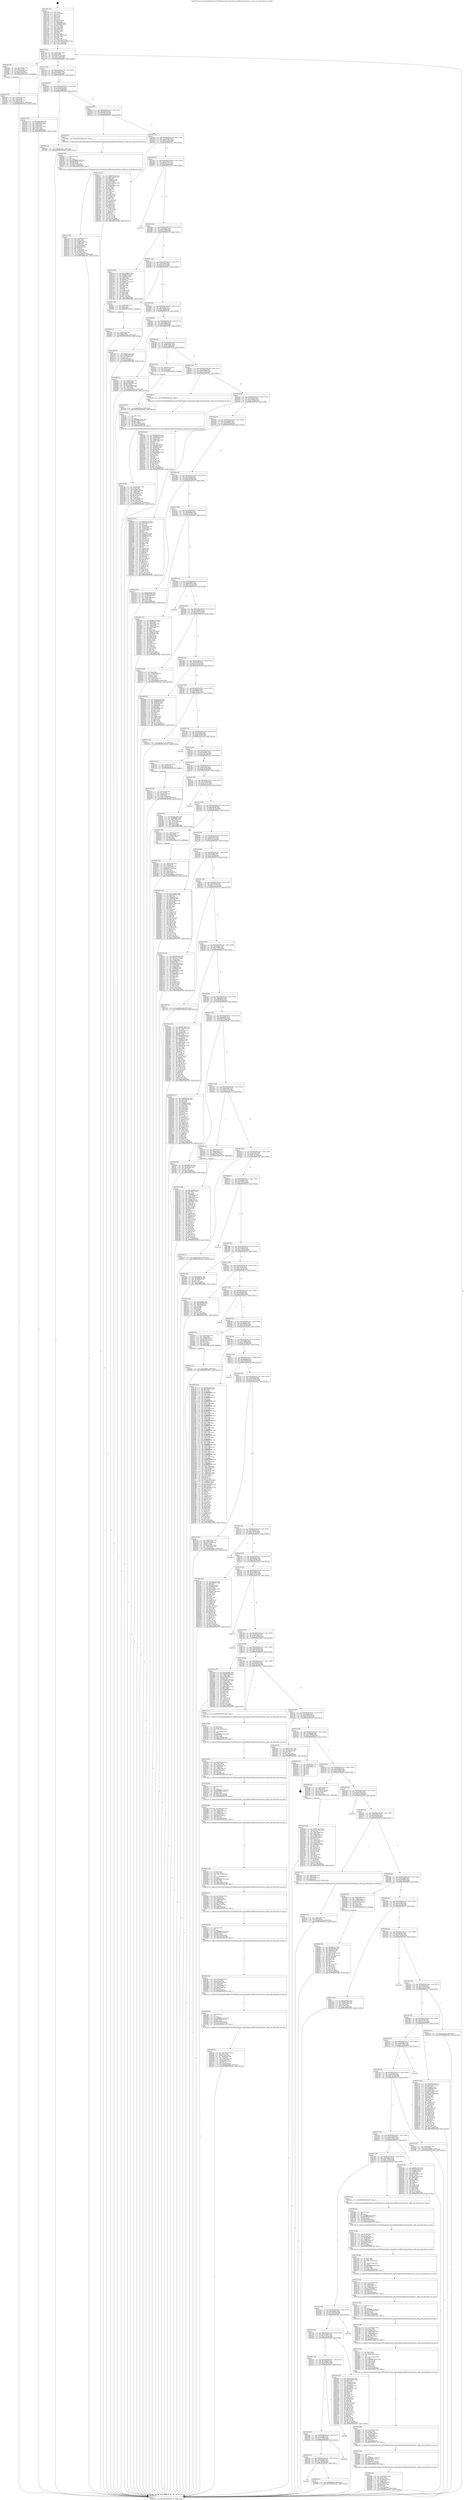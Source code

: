 digraph "0x401760" {
  label = "0x401760 (/mnt/c/Users/mathe/Desktop/tcc/POCII/binaries/extr_linuxtoolspowerx86turbostatturbostat.c_delta_core_Final-ollvm.out::main(0))"
  labelloc = "t"
  node[shape=record]

  Entry [label="",width=0.3,height=0.3,shape=circle,fillcolor=black,style=filled]
  "0x4017cf" [label="{
     0x4017cf [32]\l
     | [instrs]\l
     &nbsp;&nbsp;0x4017cf \<+6\>: mov -0xb8(%rbp),%eax\l
     &nbsp;&nbsp;0x4017d5 \<+2\>: mov %eax,%ecx\l
     &nbsp;&nbsp;0x4017d7 \<+6\>: sub $0x83e47947,%ecx\l
     &nbsp;&nbsp;0x4017dd \<+6\>: mov %eax,-0xcc(%rbp)\l
     &nbsp;&nbsp;0x4017e3 \<+6\>: mov %ecx,-0xd0(%rbp)\l
     &nbsp;&nbsp;0x4017e9 \<+6\>: je 00000000004029e9 \<main+0x1289\>\l
  }"]
  "0x4029e9" [label="{
     0x4029e9 [26]\l
     | [instrs]\l
     &nbsp;&nbsp;0x4029e9 \<+4\>: mov -0x70(%rbp),%rax\l
     &nbsp;&nbsp;0x4029ed \<+6\>: movl $0x1,(%rax)\l
     &nbsp;&nbsp;0x4029f3 \<+4\>: mov -0x70(%rbp),%rax\l
     &nbsp;&nbsp;0x4029f7 \<+3\>: movslq (%rax),%rax\l
     &nbsp;&nbsp;0x4029fa \<+4\>: imul $0x30,%rax,%rdi\l
     &nbsp;&nbsp;0x4029fe \<+5\>: call 0000000000401050 \<malloc@plt\>\l
     | [calls]\l
     &nbsp;&nbsp;0x401050 \{1\} (unknown)\l
  }"]
  "0x4017ef" [label="{
     0x4017ef [28]\l
     | [instrs]\l
     &nbsp;&nbsp;0x4017ef \<+5\>: jmp 00000000004017f4 \<main+0x94\>\l
     &nbsp;&nbsp;0x4017f4 \<+6\>: mov -0xcc(%rbp),%eax\l
     &nbsp;&nbsp;0x4017fa \<+5\>: sub $0x85509457,%eax\l
     &nbsp;&nbsp;0x4017ff \<+6\>: mov %eax,-0xd4(%rbp)\l
     &nbsp;&nbsp;0x401805 \<+6\>: je 0000000000402a23 \<main+0x12c3\>\l
  }"]
  Exit [label="",width=0.3,height=0.3,shape=circle,fillcolor=black,style=filled,peripheries=2]
  "0x402a23" [label="{
     0x402a23 [36]\l
     | [instrs]\l
     &nbsp;&nbsp;0x402a23 \<+5\>: mov $0x506a10a6,%eax\l
     &nbsp;&nbsp;0x402a28 \<+5\>: mov $0xdedee76f,%ecx\l
     &nbsp;&nbsp;0x402a2d \<+4\>: mov -0x60(%rbp),%rdx\l
     &nbsp;&nbsp;0x402a31 \<+2\>: mov (%rdx),%esi\l
     &nbsp;&nbsp;0x402a33 \<+4\>: mov -0x70(%rbp),%rdx\l
     &nbsp;&nbsp;0x402a37 \<+2\>: cmp (%rdx),%esi\l
     &nbsp;&nbsp;0x402a39 \<+3\>: cmovl %ecx,%eax\l
     &nbsp;&nbsp;0x402a3c \<+6\>: mov %eax,-0xb8(%rbp)\l
     &nbsp;&nbsp;0x402a42 \<+5\>: jmp 00000000004035be \<main+0x1e5e\>\l
  }"]
  "0x40180b" [label="{
     0x40180b [28]\l
     | [instrs]\l
     &nbsp;&nbsp;0x40180b \<+5\>: jmp 0000000000401810 \<main+0xb0\>\l
     &nbsp;&nbsp;0x401810 \<+6\>: mov -0xcc(%rbp),%eax\l
     &nbsp;&nbsp;0x401816 \<+5\>: sub $0x89435af8,%eax\l
     &nbsp;&nbsp;0x40181b \<+6\>: mov %eax,-0xd8(%rbp)\l
     &nbsp;&nbsp;0x401821 \<+6\>: je 00000000004029da \<main+0x127a\>\l
  }"]
  "0x40325e" [label="{
     0x40325e [15]\l
     | [instrs]\l
     &nbsp;&nbsp;0x40325e \<+10\>: movl $0x692353e4,-0xb8(%rbp)\l
     &nbsp;&nbsp;0x403268 \<+5\>: jmp 00000000004035be \<main+0x1e5e\>\l
  }"]
  "0x4029da" [label="{
     0x4029da [15]\l
     | [instrs]\l
     &nbsp;&nbsp;0x4029da \<+10\>: movl $0x8e015b25,-0xb8(%rbp)\l
     &nbsp;&nbsp;0x4029e4 \<+5\>: jmp 00000000004035be \<main+0x1e5e\>\l
  }"]
  "0x401827" [label="{
     0x401827 [28]\l
     | [instrs]\l
     &nbsp;&nbsp;0x401827 \<+5\>: jmp 000000000040182c \<main+0xcc\>\l
     &nbsp;&nbsp;0x40182c \<+6\>: mov -0xcc(%rbp),%eax\l
     &nbsp;&nbsp;0x401832 \<+5\>: sub $0x8df06185,%eax\l
     &nbsp;&nbsp;0x401837 \<+6\>: mov %eax,-0xdc(%rbp)\l
     &nbsp;&nbsp;0x40183d \<+6\>: je 0000000000402bed \<main+0x148d\>\l
  }"]
  "0x4030bf" [label="{
     0x4030bf [100]\l
     | [instrs]\l
     &nbsp;&nbsp;0x4030bf \<+5\>: mov $0x8e407321,%edx\l
     &nbsp;&nbsp;0x4030c4 \<+5\>: mov $0xd2869dfc,%esi\l
     &nbsp;&nbsp;0x4030c9 \<+8\>: mov 0x406074,%r8d\l
     &nbsp;&nbsp;0x4030d1 \<+8\>: mov 0x406060,%r9d\l
     &nbsp;&nbsp;0x4030d9 \<+3\>: mov %r8d,%r10d\l
     &nbsp;&nbsp;0x4030dc \<+7\>: sub $0x57a1e5b7,%r10d\l
     &nbsp;&nbsp;0x4030e3 \<+4\>: sub $0x1,%r10d\l
     &nbsp;&nbsp;0x4030e7 \<+7\>: add $0x57a1e5b7,%r10d\l
     &nbsp;&nbsp;0x4030ee \<+4\>: imul %r10d,%r8d\l
     &nbsp;&nbsp;0x4030f2 \<+4\>: and $0x1,%r8d\l
     &nbsp;&nbsp;0x4030f6 \<+4\>: cmp $0x0,%r8d\l
     &nbsp;&nbsp;0x4030fa \<+4\>: sete %r11b\l
     &nbsp;&nbsp;0x4030fe \<+4\>: cmp $0xa,%r9d\l
     &nbsp;&nbsp;0x403102 \<+3\>: setl %bl\l
     &nbsp;&nbsp;0x403105 \<+3\>: mov %r11b,%r14b\l
     &nbsp;&nbsp;0x403108 \<+3\>: and %bl,%r14b\l
     &nbsp;&nbsp;0x40310b \<+3\>: xor %bl,%r11b\l
     &nbsp;&nbsp;0x40310e \<+3\>: or %r11b,%r14b\l
     &nbsp;&nbsp;0x403111 \<+4\>: test $0x1,%r14b\l
     &nbsp;&nbsp;0x403115 \<+3\>: cmovne %esi,%edx\l
     &nbsp;&nbsp;0x403118 \<+6\>: mov %edx,-0xb8(%rbp)\l
     &nbsp;&nbsp;0x40311e \<+5\>: jmp 00000000004035be \<main+0x1e5e\>\l
  }"]
  "0x402bed" [label="{
     0x402bed [5]\l
     | [instrs]\l
     &nbsp;&nbsp;0x402bed \<+5\>: call 0000000000401160 \<next_i\>\l
     | [calls]\l
     &nbsp;&nbsp;0x401160 \{1\} (/mnt/c/Users/mathe/Desktop/tcc/POCII/binaries/extr_linuxtoolspowerx86turbostatturbostat.c_delta_core_Final-ollvm.out::next_i)\l
  }"]
  "0x401843" [label="{
     0x401843 [28]\l
     | [instrs]\l
     &nbsp;&nbsp;0x401843 \<+5\>: jmp 0000000000401848 \<main+0xe8\>\l
     &nbsp;&nbsp;0x401848 \<+6\>: mov -0xcc(%rbp),%eax\l
     &nbsp;&nbsp;0x40184e \<+5\>: sub $0x8e015b25,%eax\l
     &nbsp;&nbsp;0x401853 \<+6\>: mov %eax,-0xe0(%rbp)\l
     &nbsp;&nbsp;0x401859 \<+6\>: je 00000000004022cc \<main+0xb6c\>\l
  }"]
  "0x402fd9" [label="{
     0x402fd9 [25]\l
     | [instrs]\l
     &nbsp;&nbsp;0x402fd9 \<+4\>: mov -0x40(%rbp),%rax\l
     &nbsp;&nbsp;0x402fdd \<+6\>: movl $0x0,(%rax)\l
     &nbsp;&nbsp;0x402fe3 \<+10\>: movl $0xd6cb78ae,-0xb8(%rbp)\l
     &nbsp;&nbsp;0x402fed \<+5\>: jmp 00000000004035be \<main+0x1e5e\>\l
  }"]
  "0x4022cc" [label="{
     0x4022cc [147]\l
     | [instrs]\l
     &nbsp;&nbsp;0x4022cc \<+5\>: mov $0xb9d74cb5,%eax\l
     &nbsp;&nbsp;0x4022d1 \<+5\>: mov $0xa7cabb4a,%ecx\l
     &nbsp;&nbsp;0x4022d6 \<+2\>: mov $0x1,%dl\l
     &nbsp;&nbsp;0x4022d8 \<+7\>: mov 0x406074,%esi\l
     &nbsp;&nbsp;0x4022df \<+7\>: mov 0x406060,%edi\l
     &nbsp;&nbsp;0x4022e6 \<+3\>: mov %esi,%r8d\l
     &nbsp;&nbsp;0x4022e9 \<+7\>: add $0x156282dd,%r8d\l
     &nbsp;&nbsp;0x4022f0 \<+4\>: sub $0x1,%r8d\l
     &nbsp;&nbsp;0x4022f4 \<+7\>: sub $0x156282dd,%r8d\l
     &nbsp;&nbsp;0x4022fb \<+4\>: imul %r8d,%esi\l
     &nbsp;&nbsp;0x4022ff \<+3\>: and $0x1,%esi\l
     &nbsp;&nbsp;0x402302 \<+3\>: cmp $0x0,%esi\l
     &nbsp;&nbsp;0x402305 \<+4\>: sete %r9b\l
     &nbsp;&nbsp;0x402309 \<+3\>: cmp $0xa,%edi\l
     &nbsp;&nbsp;0x40230c \<+4\>: setl %r10b\l
     &nbsp;&nbsp;0x402310 \<+3\>: mov %r9b,%r11b\l
     &nbsp;&nbsp;0x402313 \<+4\>: xor $0xff,%r11b\l
     &nbsp;&nbsp;0x402317 \<+3\>: mov %r10b,%bl\l
     &nbsp;&nbsp;0x40231a \<+3\>: xor $0xff,%bl\l
     &nbsp;&nbsp;0x40231d \<+3\>: xor $0x1,%dl\l
     &nbsp;&nbsp;0x402320 \<+3\>: mov %r11b,%r14b\l
     &nbsp;&nbsp;0x402323 \<+4\>: and $0xff,%r14b\l
     &nbsp;&nbsp;0x402327 \<+3\>: and %dl,%r9b\l
     &nbsp;&nbsp;0x40232a \<+3\>: mov %bl,%r15b\l
     &nbsp;&nbsp;0x40232d \<+4\>: and $0xff,%r15b\l
     &nbsp;&nbsp;0x402331 \<+3\>: and %dl,%r10b\l
     &nbsp;&nbsp;0x402334 \<+3\>: or %r9b,%r14b\l
     &nbsp;&nbsp;0x402337 \<+3\>: or %r10b,%r15b\l
     &nbsp;&nbsp;0x40233a \<+3\>: xor %r15b,%r14b\l
     &nbsp;&nbsp;0x40233d \<+3\>: or %bl,%r11b\l
     &nbsp;&nbsp;0x402340 \<+4\>: xor $0xff,%r11b\l
     &nbsp;&nbsp;0x402344 \<+3\>: or $0x1,%dl\l
     &nbsp;&nbsp;0x402347 \<+3\>: and %dl,%r11b\l
     &nbsp;&nbsp;0x40234a \<+3\>: or %r11b,%r14b\l
     &nbsp;&nbsp;0x40234d \<+4\>: test $0x1,%r14b\l
     &nbsp;&nbsp;0x402351 \<+3\>: cmovne %ecx,%eax\l
     &nbsp;&nbsp;0x402354 \<+6\>: mov %eax,-0xb8(%rbp)\l
     &nbsp;&nbsp;0x40235a \<+5\>: jmp 00000000004035be \<main+0x1e5e\>\l
  }"]
  "0x40185f" [label="{
     0x40185f [28]\l
     | [instrs]\l
     &nbsp;&nbsp;0x40185f \<+5\>: jmp 0000000000401864 \<main+0x104\>\l
     &nbsp;&nbsp;0x401864 \<+6\>: mov -0xcc(%rbp),%eax\l
     &nbsp;&nbsp;0x40186a \<+5\>: sub $0x8e407321,%eax\l
     &nbsp;&nbsp;0x40186f \<+6\>: mov %eax,-0xe4(%rbp)\l
     &nbsp;&nbsp;0x401875 \<+6\>: je 0000000000403556 \<main+0x1df6\>\l
  }"]
  "0x402f8e" [label="{
     0x402f8e [15]\l
     | [instrs]\l
     &nbsp;&nbsp;0x402f8e \<+10\>: movl $0x95af988a,-0xb8(%rbp)\l
     &nbsp;&nbsp;0x402f98 \<+5\>: jmp 00000000004035be \<main+0x1e5e\>\l
  }"]
  "0x403556" [label="{
     0x403556\l
  }", style=dashed]
  "0x40187b" [label="{
     0x40187b [28]\l
     | [instrs]\l
     &nbsp;&nbsp;0x40187b \<+5\>: jmp 0000000000401880 \<main+0x120\>\l
     &nbsp;&nbsp;0x401880 \<+6\>: mov -0xcc(%rbp),%eax\l
     &nbsp;&nbsp;0x401886 \<+5\>: sub $0x8f3acdb6,%eax\l
     &nbsp;&nbsp;0x40188b \<+6\>: mov %eax,-0xe8(%rbp)\l
     &nbsp;&nbsp;0x401891 \<+6\>: je 000000000040219a \<main+0xa3a\>\l
  }"]
  "0x402e67" [label="{
     0x402e67 [25]\l
     | [instrs]\l
     &nbsp;&nbsp;0x402e67 \<+4\>: mov -0x48(%rbp),%rax\l
     &nbsp;&nbsp;0x402e6b \<+6\>: movl $0x0,(%rax)\l
     &nbsp;&nbsp;0x402e71 \<+10\>: movl $0xd0235b55,-0xb8(%rbp)\l
     &nbsp;&nbsp;0x402e7b \<+5\>: jmp 00000000004035be \<main+0x1e5e\>\l
  }"]
  "0x40219a" [label="{
     0x40219a [91]\l
     | [instrs]\l
     &nbsp;&nbsp;0x40219a \<+5\>: mov $0x72d600dc,%eax\l
     &nbsp;&nbsp;0x40219f \<+5\>: mov $0xfff1292e,%ecx\l
     &nbsp;&nbsp;0x4021a4 \<+7\>: mov 0x406074,%edx\l
     &nbsp;&nbsp;0x4021ab \<+7\>: mov 0x406060,%esi\l
     &nbsp;&nbsp;0x4021b2 \<+2\>: mov %edx,%edi\l
     &nbsp;&nbsp;0x4021b4 \<+6\>: add $0xdb677415,%edi\l
     &nbsp;&nbsp;0x4021ba \<+3\>: sub $0x1,%edi\l
     &nbsp;&nbsp;0x4021bd \<+6\>: sub $0xdb677415,%edi\l
     &nbsp;&nbsp;0x4021c3 \<+3\>: imul %edi,%edx\l
     &nbsp;&nbsp;0x4021c6 \<+3\>: and $0x1,%edx\l
     &nbsp;&nbsp;0x4021c9 \<+3\>: cmp $0x0,%edx\l
     &nbsp;&nbsp;0x4021cc \<+4\>: sete %r8b\l
     &nbsp;&nbsp;0x4021d0 \<+3\>: cmp $0xa,%esi\l
     &nbsp;&nbsp;0x4021d3 \<+4\>: setl %r9b\l
     &nbsp;&nbsp;0x4021d7 \<+3\>: mov %r8b,%r10b\l
     &nbsp;&nbsp;0x4021da \<+3\>: and %r9b,%r10b\l
     &nbsp;&nbsp;0x4021dd \<+3\>: xor %r9b,%r8b\l
     &nbsp;&nbsp;0x4021e0 \<+3\>: or %r8b,%r10b\l
     &nbsp;&nbsp;0x4021e3 \<+4\>: test $0x1,%r10b\l
     &nbsp;&nbsp;0x4021e7 \<+3\>: cmovne %ecx,%eax\l
     &nbsp;&nbsp;0x4021ea \<+6\>: mov %eax,-0xb8(%rbp)\l
     &nbsp;&nbsp;0x4021f0 \<+5\>: jmp 00000000004035be \<main+0x1e5e\>\l
  }"]
  "0x401897" [label="{
     0x401897 [28]\l
     | [instrs]\l
     &nbsp;&nbsp;0x401897 \<+5\>: jmp 000000000040189c \<main+0x13c\>\l
     &nbsp;&nbsp;0x40189c \<+6\>: mov -0xcc(%rbp),%eax\l
     &nbsp;&nbsp;0x4018a2 \<+5\>: sub $0x9062f784,%eax\l
     &nbsp;&nbsp;0x4018a7 \<+6\>: mov %eax,-0xec(%rbp)\l
     &nbsp;&nbsp;0x4018ad \<+6\>: je 0000000000402fc7 \<main+0x1867\>\l
  }"]
  "0x402df3" [label="{
     0x402df3 [52]\l
     | [instrs]\l
     &nbsp;&nbsp;0x402df3 \<+6\>: mov -0x214(%rbp),%ecx\l
     &nbsp;&nbsp;0x402df9 \<+3\>: imul %eax,%ecx\l
     &nbsp;&nbsp;0x402dfc \<+3\>: movslq %ecx,%rdi\l
     &nbsp;&nbsp;0x402dff \<+4\>: mov -0x68(%rbp),%r8\l
     &nbsp;&nbsp;0x402e03 \<+3\>: mov (%r8),%r8\l
     &nbsp;&nbsp;0x402e06 \<+4\>: mov -0x60(%rbp),%r9\l
     &nbsp;&nbsp;0x402e0a \<+3\>: movslq (%r9),%r9\l
     &nbsp;&nbsp;0x402e0d \<+4\>: imul $0x30,%r9,%r9\l
     &nbsp;&nbsp;0x402e11 \<+3\>: add %r9,%r8\l
     &nbsp;&nbsp;0x402e14 \<+4\>: mov %rdi,0x28(%r8)\l
     &nbsp;&nbsp;0x402e18 \<+10\>: movl $0x32e22d4c,-0xb8(%rbp)\l
     &nbsp;&nbsp;0x402e22 \<+5\>: jmp 00000000004035be \<main+0x1e5e\>\l
  }"]
  "0x402fc7" [label="{
     0x402fc7 [18]\l
     | [instrs]\l
     &nbsp;&nbsp;0x402fc7 \<+7\>: mov -0x90(%rbp),%rax\l
     &nbsp;&nbsp;0x402fce \<+3\>: mov (%rax),%rax\l
     &nbsp;&nbsp;0x402fd1 \<+3\>: mov %rax,%rdi\l
     &nbsp;&nbsp;0x402fd4 \<+5\>: call 0000000000401030 \<free@plt\>\l
     | [calls]\l
     &nbsp;&nbsp;0x401030 \{1\} (unknown)\l
  }"]
  "0x4018b3" [label="{
     0x4018b3 [28]\l
     | [instrs]\l
     &nbsp;&nbsp;0x4018b3 \<+5\>: jmp 00000000004018b8 \<main+0x158\>\l
     &nbsp;&nbsp;0x4018b8 \<+6\>: mov -0xcc(%rbp),%eax\l
     &nbsp;&nbsp;0x4018be \<+5\>: sub $0x91dbc58c,%eax\l
     &nbsp;&nbsp;0x4018c3 \<+6\>: mov %eax,-0xf0(%rbp)\l
     &nbsp;&nbsp;0x4018c9 \<+6\>: je 0000000000402106 \<main+0x9a6\>\l
  }"]
  "0x402dcb" [label="{
     0x402dcb [40]\l
     | [instrs]\l
     &nbsp;&nbsp;0x402dcb \<+5\>: mov $0x2,%ecx\l
     &nbsp;&nbsp;0x402dd0 \<+1\>: cltd\l
     &nbsp;&nbsp;0x402dd1 \<+2\>: idiv %ecx\l
     &nbsp;&nbsp;0x402dd3 \<+6\>: imul $0xfffffffe,%edx,%ecx\l
     &nbsp;&nbsp;0x402dd9 \<+6\>: sub $0x3464aa5d,%ecx\l
     &nbsp;&nbsp;0x402ddf \<+3\>: add $0x1,%ecx\l
     &nbsp;&nbsp;0x402de2 \<+6\>: add $0x3464aa5d,%ecx\l
     &nbsp;&nbsp;0x402de8 \<+6\>: mov %ecx,-0x214(%rbp)\l
     &nbsp;&nbsp;0x402dee \<+5\>: call 0000000000401160 \<next_i\>\l
     | [calls]\l
     &nbsp;&nbsp;0x401160 \{1\} (/mnt/c/Users/mathe/Desktop/tcc/POCII/binaries/extr_linuxtoolspowerx86turbostatturbostat.c_delta_core_Final-ollvm.out::next_i)\l
  }"]
  "0x402106" [label="{
     0x402106 [30]\l
     | [instrs]\l
     &nbsp;&nbsp;0x402106 \<+5\>: mov $0xd63430a2,%eax\l
     &nbsp;&nbsp;0x40210b \<+5\>: mov $0x38bcbf99,%ecx\l
     &nbsp;&nbsp;0x402110 \<+3\>: mov -0x31(%rbp),%dl\l
     &nbsp;&nbsp;0x402113 \<+3\>: test $0x1,%dl\l
     &nbsp;&nbsp;0x402116 \<+3\>: cmovne %ecx,%eax\l
     &nbsp;&nbsp;0x402119 \<+6\>: mov %eax,-0xb8(%rbp)\l
     &nbsp;&nbsp;0x40211f \<+5\>: jmp 00000000004035be \<main+0x1e5e\>\l
  }"]
  "0x4018cf" [label="{
     0x4018cf [28]\l
     | [instrs]\l
     &nbsp;&nbsp;0x4018cf \<+5\>: jmp 00000000004018d4 \<main+0x174\>\l
     &nbsp;&nbsp;0x4018d4 \<+6\>: mov -0xcc(%rbp),%eax\l
     &nbsp;&nbsp;0x4018da \<+5\>: sub $0x95af988a,%eax\l
     &nbsp;&nbsp;0x4018df \<+6\>: mov %eax,-0xf4(%rbp)\l
     &nbsp;&nbsp;0x4018e5 \<+6\>: je 0000000000402f9d \<main+0x183d\>\l
  }"]
  "0x402da1" [label="{
     0x402da1 [42]\l
     | [instrs]\l
     &nbsp;&nbsp;0x402da1 \<+6\>: mov -0x210(%rbp),%ecx\l
     &nbsp;&nbsp;0x402da7 \<+3\>: imul %eax,%ecx\l
     &nbsp;&nbsp;0x402daa \<+3\>: movslq %ecx,%rdi\l
     &nbsp;&nbsp;0x402dad \<+4\>: mov -0x68(%rbp),%r8\l
     &nbsp;&nbsp;0x402db1 \<+3\>: mov (%r8),%r8\l
     &nbsp;&nbsp;0x402db4 \<+4\>: mov -0x60(%rbp),%r9\l
     &nbsp;&nbsp;0x402db8 \<+3\>: movslq (%r9),%r9\l
     &nbsp;&nbsp;0x402dbb \<+4\>: imul $0x30,%r9,%r9\l
     &nbsp;&nbsp;0x402dbf \<+3\>: add %r9,%r8\l
     &nbsp;&nbsp;0x402dc2 \<+4\>: mov %rdi,0x20(%r8)\l
     &nbsp;&nbsp;0x402dc6 \<+5\>: call 0000000000401160 \<next_i\>\l
     | [calls]\l
     &nbsp;&nbsp;0x401160 \{1\} (/mnt/c/Users/mathe/Desktop/tcc/POCII/binaries/extr_linuxtoolspowerx86turbostatturbostat.c_delta_core_Final-ollvm.out::next_i)\l
  }"]
  "0x402f9d" [label="{
     0x402f9d [42]\l
     | [instrs]\l
     &nbsp;&nbsp;0x402f9d \<+4\>: mov -0x48(%rbp),%rax\l
     &nbsp;&nbsp;0x402fa1 \<+2\>: mov (%rax),%ecx\l
     &nbsp;&nbsp;0x402fa3 \<+6\>: add $0x34906b80,%ecx\l
     &nbsp;&nbsp;0x402fa9 \<+3\>: add $0x1,%ecx\l
     &nbsp;&nbsp;0x402fac \<+6\>: sub $0x34906b80,%ecx\l
     &nbsp;&nbsp;0x402fb2 \<+4\>: mov -0x48(%rbp),%rax\l
     &nbsp;&nbsp;0x402fb6 \<+2\>: mov %ecx,(%rax)\l
     &nbsp;&nbsp;0x402fb8 \<+10\>: movl $0xd0235b55,-0xb8(%rbp)\l
     &nbsp;&nbsp;0x402fc2 \<+5\>: jmp 00000000004035be \<main+0x1e5e\>\l
  }"]
  "0x4018eb" [label="{
     0x4018eb [28]\l
     | [instrs]\l
     &nbsp;&nbsp;0x4018eb \<+5\>: jmp 00000000004018f0 \<main+0x190\>\l
     &nbsp;&nbsp;0x4018f0 \<+6\>: mov -0xcc(%rbp),%eax\l
     &nbsp;&nbsp;0x4018f6 \<+5\>: sub $0x9b27404e,%eax\l
     &nbsp;&nbsp;0x4018fb \<+6\>: mov %eax,-0xf8(%rbp)\l
     &nbsp;&nbsp;0x401901 \<+6\>: je 000000000040324f \<main+0x1aef\>\l
  }"]
  "0x402d79" [label="{
     0x402d79 [40]\l
     | [instrs]\l
     &nbsp;&nbsp;0x402d79 \<+5\>: mov $0x2,%ecx\l
     &nbsp;&nbsp;0x402d7e \<+1\>: cltd\l
     &nbsp;&nbsp;0x402d7f \<+2\>: idiv %ecx\l
     &nbsp;&nbsp;0x402d81 \<+6\>: imul $0xfffffffe,%edx,%ecx\l
     &nbsp;&nbsp;0x402d87 \<+6\>: sub $0xf7816c40,%ecx\l
     &nbsp;&nbsp;0x402d8d \<+3\>: add $0x1,%ecx\l
     &nbsp;&nbsp;0x402d90 \<+6\>: add $0xf7816c40,%ecx\l
     &nbsp;&nbsp;0x402d96 \<+6\>: mov %ecx,-0x210(%rbp)\l
     &nbsp;&nbsp;0x402d9c \<+5\>: call 0000000000401160 \<next_i\>\l
     | [calls]\l
     &nbsp;&nbsp;0x401160 \{1\} (/mnt/c/Users/mathe/Desktop/tcc/POCII/binaries/extr_linuxtoolspowerx86turbostatturbostat.c_delta_core_Final-ollvm.out::next_i)\l
  }"]
  "0x40324f" [label="{
     0x40324f [15]\l
     | [instrs]\l
     &nbsp;&nbsp;0x40324f \<+4\>: mov -0x68(%rbp),%rax\l
     &nbsp;&nbsp;0x403253 \<+3\>: mov (%rax),%rax\l
     &nbsp;&nbsp;0x403256 \<+3\>: mov %rax,%rdi\l
     &nbsp;&nbsp;0x403259 \<+5\>: call 0000000000401030 \<free@plt\>\l
     | [calls]\l
     &nbsp;&nbsp;0x401030 \{1\} (unknown)\l
  }"]
  "0x401907" [label="{
     0x401907 [28]\l
     | [instrs]\l
     &nbsp;&nbsp;0x401907 \<+5\>: jmp 000000000040190c \<main+0x1ac\>\l
     &nbsp;&nbsp;0x40190c \<+6\>: mov -0xcc(%rbp),%eax\l
     &nbsp;&nbsp;0x401912 \<+5\>: sub $0x9b63206d,%eax\l
     &nbsp;&nbsp;0x401917 \<+6\>: mov %eax,-0xfc(%rbp)\l
     &nbsp;&nbsp;0x40191d \<+6\>: je 0000000000402562 \<main+0xe02\>\l
  }"]
  "0x402d4f" [label="{
     0x402d4f [42]\l
     | [instrs]\l
     &nbsp;&nbsp;0x402d4f \<+6\>: mov -0x20c(%rbp),%ecx\l
     &nbsp;&nbsp;0x402d55 \<+3\>: imul %eax,%ecx\l
     &nbsp;&nbsp;0x402d58 \<+3\>: movslq %ecx,%rdi\l
     &nbsp;&nbsp;0x402d5b \<+4\>: mov -0x68(%rbp),%r8\l
     &nbsp;&nbsp;0x402d5f \<+3\>: mov (%r8),%r8\l
     &nbsp;&nbsp;0x402d62 \<+4\>: mov -0x60(%rbp),%r9\l
     &nbsp;&nbsp;0x402d66 \<+3\>: movslq (%r9),%r9\l
     &nbsp;&nbsp;0x402d69 \<+4\>: imul $0x30,%r9,%r9\l
     &nbsp;&nbsp;0x402d6d \<+3\>: add %r9,%r8\l
     &nbsp;&nbsp;0x402d70 \<+4\>: mov %rdi,0x18(%r8)\l
     &nbsp;&nbsp;0x402d74 \<+5\>: call 0000000000401160 \<next_i\>\l
     | [calls]\l
     &nbsp;&nbsp;0x401160 \{1\} (/mnt/c/Users/mathe/Desktop/tcc/POCII/binaries/extr_linuxtoolspowerx86turbostatturbostat.c_delta_core_Final-ollvm.out::next_i)\l
  }"]
  "0x402562" [label="{
     0x402562 [5]\l
     | [instrs]\l
     &nbsp;&nbsp;0x402562 \<+5\>: call 0000000000401160 \<next_i\>\l
     | [calls]\l
     &nbsp;&nbsp;0x401160 \{1\} (/mnt/c/Users/mathe/Desktop/tcc/POCII/binaries/extr_linuxtoolspowerx86turbostatturbostat.c_delta_core_Final-ollvm.out::next_i)\l
  }"]
  "0x401923" [label="{
     0x401923 [28]\l
     | [instrs]\l
     &nbsp;&nbsp;0x401923 \<+5\>: jmp 0000000000401928 \<main+0x1c8\>\l
     &nbsp;&nbsp;0x401928 \<+6\>: mov -0xcc(%rbp),%eax\l
     &nbsp;&nbsp;0x40192e \<+5\>: sub $0xa7cabb4a,%eax\l
     &nbsp;&nbsp;0x401933 \<+6\>: mov %eax,-0x100(%rbp)\l
     &nbsp;&nbsp;0x401939 \<+6\>: je 000000000040235f \<main+0xbff\>\l
  }"]
  "0x402d23" [label="{
     0x402d23 [44]\l
     | [instrs]\l
     &nbsp;&nbsp;0x402d23 \<+2\>: xor %ecx,%ecx\l
     &nbsp;&nbsp;0x402d25 \<+5\>: mov $0x2,%edx\l
     &nbsp;&nbsp;0x402d2a \<+6\>: mov %edx,-0x208(%rbp)\l
     &nbsp;&nbsp;0x402d30 \<+1\>: cltd\l
     &nbsp;&nbsp;0x402d31 \<+6\>: mov -0x208(%rbp),%esi\l
     &nbsp;&nbsp;0x402d37 \<+2\>: idiv %esi\l
     &nbsp;&nbsp;0x402d39 \<+6\>: imul $0xfffffffe,%edx,%edx\l
     &nbsp;&nbsp;0x402d3f \<+3\>: sub $0x1,%ecx\l
     &nbsp;&nbsp;0x402d42 \<+2\>: sub %ecx,%edx\l
     &nbsp;&nbsp;0x402d44 \<+6\>: mov %edx,-0x20c(%rbp)\l
     &nbsp;&nbsp;0x402d4a \<+5\>: call 0000000000401160 \<next_i\>\l
     | [calls]\l
     &nbsp;&nbsp;0x401160 \{1\} (/mnt/c/Users/mathe/Desktop/tcc/POCII/binaries/extr_linuxtoolspowerx86turbostatturbostat.c_delta_core_Final-ollvm.out::next_i)\l
  }"]
  "0x40235f" [label="{
     0x40235f [128]\l
     | [instrs]\l
     &nbsp;&nbsp;0x40235f \<+5\>: mov $0xb9d74cb5,%eax\l
     &nbsp;&nbsp;0x402364 \<+5\>: mov $0x44b9b138,%ecx\l
     &nbsp;&nbsp;0x402369 \<+7\>: mov -0x88(%rbp),%rdx\l
     &nbsp;&nbsp;0x402370 \<+2\>: mov (%rdx),%esi\l
     &nbsp;&nbsp;0x402372 \<+7\>: mov -0x98(%rbp),%rdx\l
     &nbsp;&nbsp;0x402379 \<+2\>: cmp (%rdx),%esi\l
     &nbsp;&nbsp;0x40237b \<+4\>: setl %dil\l
     &nbsp;&nbsp;0x40237f \<+4\>: and $0x1,%dil\l
     &nbsp;&nbsp;0x402383 \<+4\>: mov %dil,-0x2b(%rbp)\l
     &nbsp;&nbsp;0x402387 \<+7\>: mov 0x406074,%esi\l
     &nbsp;&nbsp;0x40238e \<+8\>: mov 0x406060,%r8d\l
     &nbsp;&nbsp;0x402396 \<+3\>: mov %esi,%r9d\l
     &nbsp;&nbsp;0x402399 \<+7\>: add $0x30629928,%r9d\l
     &nbsp;&nbsp;0x4023a0 \<+4\>: sub $0x1,%r9d\l
     &nbsp;&nbsp;0x4023a4 \<+7\>: sub $0x30629928,%r9d\l
     &nbsp;&nbsp;0x4023ab \<+4\>: imul %r9d,%esi\l
     &nbsp;&nbsp;0x4023af \<+3\>: and $0x1,%esi\l
     &nbsp;&nbsp;0x4023b2 \<+3\>: cmp $0x0,%esi\l
     &nbsp;&nbsp;0x4023b5 \<+4\>: sete %dil\l
     &nbsp;&nbsp;0x4023b9 \<+4\>: cmp $0xa,%r8d\l
     &nbsp;&nbsp;0x4023bd \<+4\>: setl %r10b\l
     &nbsp;&nbsp;0x4023c1 \<+3\>: mov %dil,%r11b\l
     &nbsp;&nbsp;0x4023c4 \<+3\>: and %r10b,%r11b\l
     &nbsp;&nbsp;0x4023c7 \<+3\>: xor %r10b,%dil\l
     &nbsp;&nbsp;0x4023ca \<+3\>: or %dil,%r11b\l
     &nbsp;&nbsp;0x4023cd \<+4\>: test $0x1,%r11b\l
     &nbsp;&nbsp;0x4023d1 \<+3\>: cmovne %ecx,%eax\l
     &nbsp;&nbsp;0x4023d4 \<+6\>: mov %eax,-0xb8(%rbp)\l
     &nbsp;&nbsp;0x4023da \<+5\>: jmp 00000000004035be \<main+0x1e5e\>\l
  }"]
  "0x40193f" [label="{
     0x40193f [28]\l
     | [instrs]\l
     &nbsp;&nbsp;0x40193f \<+5\>: jmp 0000000000401944 \<main+0x1e4\>\l
     &nbsp;&nbsp;0x401944 \<+6\>: mov -0xcc(%rbp),%eax\l
     &nbsp;&nbsp;0x40194a \<+5\>: sub $0xa9d8fd02,%eax\l
     &nbsp;&nbsp;0x40194f \<+6\>: mov %eax,-0x104(%rbp)\l
     &nbsp;&nbsp;0x401955 \<+6\>: je 0000000000402b28 \<main+0x13c8\>\l
  }"]
  "0x402cfd" [label="{
     0x402cfd [38]\l
     | [instrs]\l
     &nbsp;&nbsp;0x402cfd \<+6\>: mov -0x204(%rbp),%ecx\l
     &nbsp;&nbsp;0x402d03 \<+3\>: imul %eax,%ecx\l
     &nbsp;&nbsp;0x402d06 \<+4\>: mov -0x68(%rbp),%rdi\l
     &nbsp;&nbsp;0x402d0a \<+3\>: mov (%rdi),%rdi\l
     &nbsp;&nbsp;0x402d0d \<+4\>: mov -0x60(%rbp),%r8\l
     &nbsp;&nbsp;0x402d11 \<+3\>: movslq (%r8),%r8\l
     &nbsp;&nbsp;0x402d14 \<+4\>: imul $0x30,%r8,%r8\l
     &nbsp;&nbsp;0x402d18 \<+3\>: add %r8,%rdi\l
     &nbsp;&nbsp;0x402d1b \<+3\>: mov %ecx,0x10(%rdi)\l
     &nbsp;&nbsp;0x402d1e \<+5\>: call 0000000000401160 \<next_i\>\l
     | [calls]\l
     &nbsp;&nbsp;0x401160 \{1\} (/mnt/c/Users/mathe/Desktop/tcc/POCII/binaries/extr_linuxtoolspowerx86turbostatturbostat.c_delta_core_Final-ollvm.out::next_i)\l
  }"]
  "0x402b28" [label="{
     0x402b28 [167]\l
     | [instrs]\l
     &nbsp;&nbsp;0x402b28 \<+5\>: mov $0x4d8751cf,%eax\l
     &nbsp;&nbsp;0x402b2d \<+5\>: mov $0x115663a5,%ecx\l
     &nbsp;&nbsp;0x402b32 \<+2\>: mov $0x1,%dl\l
     &nbsp;&nbsp;0x402b34 \<+2\>: xor %esi,%esi\l
     &nbsp;&nbsp;0x402b36 \<+4\>: mov -0x50(%rbp),%rdi\l
     &nbsp;&nbsp;0x402b3a \<+3\>: mov (%rdi),%r8d\l
     &nbsp;&nbsp;0x402b3d \<+4\>: mov -0x58(%rbp),%rdi\l
     &nbsp;&nbsp;0x402b41 \<+3\>: cmp (%rdi),%r8d\l
     &nbsp;&nbsp;0x402b44 \<+4\>: setl %r9b\l
     &nbsp;&nbsp;0x402b48 \<+4\>: and $0x1,%r9b\l
     &nbsp;&nbsp;0x402b4c \<+4\>: mov %r9b,-0x2a(%rbp)\l
     &nbsp;&nbsp;0x402b50 \<+8\>: mov 0x406074,%r8d\l
     &nbsp;&nbsp;0x402b58 \<+8\>: mov 0x406060,%r10d\l
     &nbsp;&nbsp;0x402b60 \<+3\>: sub $0x1,%esi\l
     &nbsp;&nbsp;0x402b63 \<+3\>: mov %r8d,%r11d\l
     &nbsp;&nbsp;0x402b66 \<+3\>: add %esi,%r11d\l
     &nbsp;&nbsp;0x402b69 \<+4\>: imul %r11d,%r8d\l
     &nbsp;&nbsp;0x402b6d \<+4\>: and $0x1,%r8d\l
     &nbsp;&nbsp;0x402b71 \<+4\>: cmp $0x0,%r8d\l
     &nbsp;&nbsp;0x402b75 \<+4\>: sete %r9b\l
     &nbsp;&nbsp;0x402b79 \<+4\>: cmp $0xa,%r10d\l
     &nbsp;&nbsp;0x402b7d \<+3\>: setl %bl\l
     &nbsp;&nbsp;0x402b80 \<+3\>: mov %r9b,%r14b\l
     &nbsp;&nbsp;0x402b83 \<+4\>: xor $0xff,%r14b\l
     &nbsp;&nbsp;0x402b87 \<+3\>: mov %bl,%r15b\l
     &nbsp;&nbsp;0x402b8a \<+4\>: xor $0xff,%r15b\l
     &nbsp;&nbsp;0x402b8e \<+3\>: xor $0x0,%dl\l
     &nbsp;&nbsp;0x402b91 \<+3\>: mov %r14b,%r12b\l
     &nbsp;&nbsp;0x402b94 \<+4\>: and $0x0,%r12b\l
     &nbsp;&nbsp;0x402b98 \<+3\>: and %dl,%r9b\l
     &nbsp;&nbsp;0x402b9b \<+3\>: mov %r15b,%r13b\l
     &nbsp;&nbsp;0x402b9e \<+4\>: and $0x0,%r13b\l
     &nbsp;&nbsp;0x402ba2 \<+2\>: and %dl,%bl\l
     &nbsp;&nbsp;0x402ba4 \<+3\>: or %r9b,%r12b\l
     &nbsp;&nbsp;0x402ba7 \<+3\>: or %bl,%r13b\l
     &nbsp;&nbsp;0x402baa \<+3\>: xor %r13b,%r12b\l
     &nbsp;&nbsp;0x402bad \<+3\>: or %r15b,%r14b\l
     &nbsp;&nbsp;0x402bb0 \<+4\>: xor $0xff,%r14b\l
     &nbsp;&nbsp;0x402bb4 \<+3\>: or $0x0,%dl\l
     &nbsp;&nbsp;0x402bb7 \<+3\>: and %dl,%r14b\l
     &nbsp;&nbsp;0x402bba \<+3\>: or %r14b,%r12b\l
     &nbsp;&nbsp;0x402bbd \<+4\>: test $0x1,%r12b\l
     &nbsp;&nbsp;0x402bc1 \<+3\>: cmovne %ecx,%eax\l
     &nbsp;&nbsp;0x402bc4 \<+6\>: mov %eax,-0xb8(%rbp)\l
     &nbsp;&nbsp;0x402bca \<+5\>: jmp 00000000004035be \<main+0x1e5e\>\l
  }"]
  "0x40195b" [label="{
     0x40195b [28]\l
     | [instrs]\l
     &nbsp;&nbsp;0x40195b \<+5\>: jmp 0000000000401960 \<main+0x200\>\l
     &nbsp;&nbsp;0x401960 \<+6\>: mov -0xcc(%rbp),%eax\l
     &nbsp;&nbsp;0x401966 \<+5\>: sub $0xab544ca8,%eax\l
     &nbsp;&nbsp;0x40196b \<+6\>: mov %eax,-0x108(%rbp)\l
     &nbsp;&nbsp;0x401971 \<+6\>: je 000000000040253e \<main+0xdde\>\l
  }"]
  "0x402cd5" [label="{
     0x402cd5 [40]\l
     | [instrs]\l
     &nbsp;&nbsp;0x402cd5 \<+5\>: mov $0x2,%ecx\l
     &nbsp;&nbsp;0x402cda \<+1\>: cltd\l
     &nbsp;&nbsp;0x402cdb \<+2\>: idiv %ecx\l
     &nbsp;&nbsp;0x402cdd \<+6\>: imul $0xfffffffe,%edx,%ecx\l
     &nbsp;&nbsp;0x402ce3 \<+6\>: sub $0xb198e75c,%ecx\l
     &nbsp;&nbsp;0x402ce9 \<+3\>: add $0x1,%ecx\l
     &nbsp;&nbsp;0x402cec \<+6\>: add $0xb198e75c,%ecx\l
     &nbsp;&nbsp;0x402cf2 \<+6\>: mov %ecx,-0x204(%rbp)\l
     &nbsp;&nbsp;0x402cf8 \<+5\>: call 0000000000401160 \<next_i\>\l
     | [calls]\l
     &nbsp;&nbsp;0x401160 \{1\} (/mnt/c/Users/mathe/Desktop/tcc/POCII/binaries/extr_linuxtoolspowerx86turbostatturbostat.c_delta_core_Final-ollvm.out::next_i)\l
  }"]
  "0x40253e" [label="{
     0x40253e [36]\l
     | [instrs]\l
     &nbsp;&nbsp;0x40253e \<+5\>: mov $0x6b79ded4,%eax\l
     &nbsp;&nbsp;0x402543 \<+5\>: mov $0x9b63206d,%ecx\l
     &nbsp;&nbsp;0x402548 \<+4\>: mov -0x78(%rbp),%rdx\l
     &nbsp;&nbsp;0x40254c \<+2\>: mov (%rdx),%esi\l
     &nbsp;&nbsp;0x40254e \<+4\>: mov -0x80(%rbp),%rdx\l
     &nbsp;&nbsp;0x402552 \<+2\>: cmp (%rdx),%esi\l
     &nbsp;&nbsp;0x402554 \<+3\>: cmovl %ecx,%eax\l
     &nbsp;&nbsp;0x402557 \<+6\>: mov %eax,-0xb8(%rbp)\l
     &nbsp;&nbsp;0x40255d \<+5\>: jmp 00000000004035be \<main+0x1e5e\>\l
  }"]
  "0x401977" [label="{
     0x401977 [28]\l
     | [instrs]\l
     &nbsp;&nbsp;0x401977 \<+5\>: jmp 000000000040197c \<main+0x21c\>\l
     &nbsp;&nbsp;0x40197c \<+6\>: mov -0xcc(%rbp),%eax\l
     &nbsp;&nbsp;0x401982 \<+5\>: sub $0xb0889f69,%eax\l
     &nbsp;&nbsp;0x401987 \<+6\>: mov %eax,-0x10c(%rbp)\l
     &nbsp;&nbsp;0x40198d \<+6\>: je 0000000000402edb \<main+0x177b\>\l
  }"]
  "0x402cab" [label="{
     0x402cab [42]\l
     | [instrs]\l
     &nbsp;&nbsp;0x402cab \<+6\>: mov -0x200(%rbp),%ecx\l
     &nbsp;&nbsp;0x402cb1 \<+3\>: imul %eax,%ecx\l
     &nbsp;&nbsp;0x402cb4 \<+3\>: movslq %ecx,%rdi\l
     &nbsp;&nbsp;0x402cb7 \<+4\>: mov -0x68(%rbp),%r8\l
     &nbsp;&nbsp;0x402cbb \<+3\>: mov (%r8),%r8\l
     &nbsp;&nbsp;0x402cbe \<+4\>: mov -0x60(%rbp),%r9\l
     &nbsp;&nbsp;0x402cc2 \<+3\>: movslq (%r9),%r9\l
     &nbsp;&nbsp;0x402cc5 \<+4\>: imul $0x30,%r9,%r9\l
     &nbsp;&nbsp;0x402cc9 \<+3\>: add %r9,%r8\l
     &nbsp;&nbsp;0x402ccc \<+4\>: mov %rdi,0x8(%r8)\l
     &nbsp;&nbsp;0x402cd0 \<+5\>: call 0000000000401160 \<next_i\>\l
     | [calls]\l
     &nbsp;&nbsp;0x401160 \{1\} (/mnt/c/Users/mathe/Desktop/tcc/POCII/binaries/extr_linuxtoolspowerx86turbostatturbostat.c_delta_core_Final-ollvm.out::next_i)\l
  }"]
  "0x402edb" [label="{
     0x402edb [114]\l
     | [instrs]\l
     &nbsp;&nbsp;0x402edb \<+5\>: mov $0xdcf2e764,%eax\l
     &nbsp;&nbsp;0x402ee0 \<+5\>: mov $0xff8565a1,%ecx\l
     &nbsp;&nbsp;0x402ee5 \<+2\>: xor %edx,%edx\l
     &nbsp;&nbsp;0x402ee7 \<+4\>: mov -0x48(%rbp),%rsi\l
     &nbsp;&nbsp;0x402eeb \<+2\>: mov (%rsi),%edi\l
     &nbsp;&nbsp;0x402eed \<+7\>: mov -0x98(%rbp),%rsi\l
     &nbsp;&nbsp;0x402ef4 \<+2\>: cmp (%rsi),%edi\l
     &nbsp;&nbsp;0x402ef6 \<+4\>: setl %r8b\l
     &nbsp;&nbsp;0x402efa \<+4\>: and $0x1,%r8b\l
     &nbsp;&nbsp;0x402efe \<+4\>: mov %r8b,-0x29(%rbp)\l
     &nbsp;&nbsp;0x402f02 \<+7\>: mov 0x406074,%edi\l
     &nbsp;&nbsp;0x402f09 \<+8\>: mov 0x406060,%r9d\l
     &nbsp;&nbsp;0x402f11 \<+3\>: sub $0x1,%edx\l
     &nbsp;&nbsp;0x402f14 \<+3\>: mov %edi,%r10d\l
     &nbsp;&nbsp;0x402f17 \<+3\>: add %edx,%r10d\l
     &nbsp;&nbsp;0x402f1a \<+4\>: imul %r10d,%edi\l
     &nbsp;&nbsp;0x402f1e \<+3\>: and $0x1,%edi\l
     &nbsp;&nbsp;0x402f21 \<+3\>: cmp $0x0,%edi\l
     &nbsp;&nbsp;0x402f24 \<+4\>: sete %r8b\l
     &nbsp;&nbsp;0x402f28 \<+4\>: cmp $0xa,%r9d\l
     &nbsp;&nbsp;0x402f2c \<+4\>: setl %r11b\l
     &nbsp;&nbsp;0x402f30 \<+3\>: mov %r8b,%bl\l
     &nbsp;&nbsp;0x402f33 \<+3\>: and %r11b,%bl\l
     &nbsp;&nbsp;0x402f36 \<+3\>: xor %r11b,%r8b\l
     &nbsp;&nbsp;0x402f39 \<+3\>: or %r8b,%bl\l
     &nbsp;&nbsp;0x402f3c \<+3\>: test $0x1,%bl\l
     &nbsp;&nbsp;0x402f3f \<+3\>: cmovne %ecx,%eax\l
     &nbsp;&nbsp;0x402f42 \<+6\>: mov %eax,-0xb8(%rbp)\l
     &nbsp;&nbsp;0x402f48 \<+5\>: jmp 00000000004035be \<main+0x1e5e\>\l
  }"]
  "0x401993" [label="{
     0x401993 [28]\l
     | [instrs]\l
     &nbsp;&nbsp;0x401993 \<+5\>: jmp 0000000000401998 \<main+0x238\>\l
     &nbsp;&nbsp;0x401998 \<+6\>: mov -0xcc(%rbp),%eax\l
     &nbsp;&nbsp;0x40199e \<+5\>: sub $0xb9d74cb5,%eax\l
     &nbsp;&nbsp;0x4019a3 \<+6\>: mov %eax,-0x110(%rbp)\l
     &nbsp;&nbsp;0x4019a9 \<+6\>: je 0000000000403438 \<main+0x1cd8\>\l
  }"]
  "0x402c7f" [label="{
     0x402c7f [44]\l
     | [instrs]\l
     &nbsp;&nbsp;0x402c7f \<+2\>: xor %ecx,%ecx\l
     &nbsp;&nbsp;0x402c81 \<+5\>: mov $0x2,%edx\l
     &nbsp;&nbsp;0x402c86 \<+6\>: mov %edx,-0x1fc(%rbp)\l
     &nbsp;&nbsp;0x402c8c \<+1\>: cltd\l
     &nbsp;&nbsp;0x402c8d \<+6\>: mov -0x1fc(%rbp),%esi\l
     &nbsp;&nbsp;0x402c93 \<+2\>: idiv %esi\l
     &nbsp;&nbsp;0x402c95 \<+6\>: imul $0xfffffffe,%edx,%edx\l
     &nbsp;&nbsp;0x402c9b \<+3\>: sub $0x1,%ecx\l
     &nbsp;&nbsp;0x402c9e \<+2\>: sub %ecx,%edx\l
     &nbsp;&nbsp;0x402ca0 \<+6\>: mov %edx,-0x200(%rbp)\l
     &nbsp;&nbsp;0x402ca6 \<+5\>: call 0000000000401160 \<next_i\>\l
     | [calls]\l
     &nbsp;&nbsp;0x401160 \{1\} (/mnt/c/Users/mathe/Desktop/tcc/POCII/binaries/extr_linuxtoolspowerx86turbostatturbostat.c_delta_core_Final-ollvm.out::next_i)\l
  }"]
  "0x403438" [label="{
     0x403438\l
  }", style=dashed]
  "0x4019af" [label="{
     0x4019af [28]\l
     | [instrs]\l
     &nbsp;&nbsp;0x4019af \<+5\>: jmp 00000000004019b4 \<main+0x254\>\l
     &nbsp;&nbsp;0x4019b4 \<+6\>: mov -0xcc(%rbp),%eax\l
     &nbsp;&nbsp;0x4019ba \<+5\>: sub $0xc95f0375,%eax\l
     &nbsp;&nbsp;0x4019bf \<+6\>: mov %eax,-0x114(%rbp)\l
     &nbsp;&nbsp;0x4019c5 \<+6\>: je 0000000000402c58 \<main+0x14f8\>\l
  }"]
  "0x402c1a" [label="{
     0x402c1a [62]\l
     | [instrs]\l
     &nbsp;&nbsp;0x402c1a \<+6\>: mov -0x1f8(%rbp),%ecx\l
     &nbsp;&nbsp;0x402c20 \<+3\>: imul %eax,%ecx\l
     &nbsp;&nbsp;0x402c23 \<+3\>: movslq %ecx,%rsi\l
     &nbsp;&nbsp;0x402c26 \<+4\>: mov -0x68(%rbp),%rdi\l
     &nbsp;&nbsp;0x402c2a \<+3\>: mov (%rdi),%rdi\l
     &nbsp;&nbsp;0x402c2d \<+4\>: mov -0x60(%rbp),%r8\l
     &nbsp;&nbsp;0x402c31 \<+3\>: movslq (%r8),%r8\l
     &nbsp;&nbsp;0x402c34 \<+4\>: imul $0x30,%r8,%r8\l
     &nbsp;&nbsp;0x402c38 \<+3\>: add %r8,%rdi\l
     &nbsp;&nbsp;0x402c3b \<+3\>: mov (%rdi),%rdi\l
     &nbsp;&nbsp;0x402c3e \<+4\>: mov -0x50(%rbp),%r8\l
     &nbsp;&nbsp;0x402c42 \<+3\>: movslq (%r8),%r8\l
     &nbsp;&nbsp;0x402c45 \<+4\>: mov %rsi,(%rdi,%r8,8)\l
     &nbsp;&nbsp;0x402c49 \<+10\>: movl $0xc95f0375,-0xb8(%rbp)\l
     &nbsp;&nbsp;0x402c53 \<+5\>: jmp 00000000004035be \<main+0x1e5e\>\l
  }"]
  "0x402c58" [label="{
     0x402c58 [34]\l
     | [instrs]\l
     &nbsp;&nbsp;0x402c58 \<+2\>: xor %eax,%eax\l
     &nbsp;&nbsp;0x402c5a \<+4\>: mov -0x50(%rbp),%rcx\l
     &nbsp;&nbsp;0x402c5e \<+2\>: mov (%rcx),%edx\l
     &nbsp;&nbsp;0x402c60 \<+3\>: sub $0x1,%eax\l
     &nbsp;&nbsp;0x402c63 \<+2\>: sub %eax,%edx\l
     &nbsp;&nbsp;0x402c65 \<+4\>: mov -0x50(%rbp),%rcx\l
     &nbsp;&nbsp;0x402c69 \<+2\>: mov %edx,(%rcx)\l
     &nbsp;&nbsp;0x402c6b \<+10\>: movl $0x38664ae9,-0xb8(%rbp)\l
     &nbsp;&nbsp;0x402c75 \<+5\>: jmp 00000000004035be \<main+0x1e5e\>\l
  }"]
  "0x4019cb" [label="{
     0x4019cb [28]\l
     | [instrs]\l
     &nbsp;&nbsp;0x4019cb \<+5\>: jmp 00000000004019d0 \<main+0x270\>\l
     &nbsp;&nbsp;0x4019d0 \<+6\>: mov -0xcc(%rbp),%eax\l
     &nbsp;&nbsp;0x4019d6 \<+5\>: sub $0xd0235b55,%eax\l
     &nbsp;&nbsp;0x4019db \<+6\>: mov %eax,-0x118(%rbp)\l
     &nbsp;&nbsp;0x4019e1 \<+6\>: je 0000000000402e80 \<main+0x1720\>\l
  }"]
  "0x402bf2" [label="{
     0x402bf2 [40]\l
     | [instrs]\l
     &nbsp;&nbsp;0x402bf2 \<+5\>: mov $0x2,%ecx\l
     &nbsp;&nbsp;0x402bf7 \<+1\>: cltd\l
     &nbsp;&nbsp;0x402bf8 \<+2\>: idiv %ecx\l
     &nbsp;&nbsp;0x402bfa \<+6\>: imul $0xfffffffe,%edx,%ecx\l
     &nbsp;&nbsp;0x402c00 \<+6\>: add $0xcf818fc2,%ecx\l
     &nbsp;&nbsp;0x402c06 \<+3\>: add $0x1,%ecx\l
     &nbsp;&nbsp;0x402c09 \<+6\>: sub $0xcf818fc2,%ecx\l
     &nbsp;&nbsp;0x402c0f \<+6\>: mov %ecx,-0x1f8(%rbp)\l
     &nbsp;&nbsp;0x402c15 \<+5\>: call 0000000000401160 \<next_i\>\l
     | [calls]\l
     &nbsp;&nbsp;0x401160 \{1\} (/mnt/c/Users/mathe/Desktop/tcc/POCII/binaries/extr_linuxtoolspowerx86turbostatturbostat.c_delta_core_Final-ollvm.out::next_i)\l
  }"]
  "0x402e80" [label="{
     0x402e80 [91]\l
     | [instrs]\l
     &nbsp;&nbsp;0x402e80 \<+5\>: mov $0xdcf2e764,%eax\l
     &nbsp;&nbsp;0x402e85 \<+5\>: mov $0xb0889f69,%ecx\l
     &nbsp;&nbsp;0x402e8a \<+7\>: mov 0x406074,%edx\l
     &nbsp;&nbsp;0x402e91 \<+7\>: mov 0x406060,%esi\l
     &nbsp;&nbsp;0x402e98 \<+2\>: mov %edx,%edi\l
     &nbsp;&nbsp;0x402e9a \<+6\>: sub $0x648fcd9,%edi\l
     &nbsp;&nbsp;0x402ea0 \<+3\>: sub $0x1,%edi\l
     &nbsp;&nbsp;0x402ea3 \<+6\>: add $0x648fcd9,%edi\l
     &nbsp;&nbsp;0x402ea9 \<+3\>: imul %edi,%edx\l
     &nbsp;&nbsp;0x402eac \<+3\>: and $0x1,%edx\l
     &nbsp;&nbsp;0x402eaf \<+3\>: cmp $0x0,%edx\l
     &nbsp;&nbsp;0x402eb2 \<+4\>: sete %r8b\l
     &nbsp;&nbsp;0x402eb6 \<+3\>: cmp $0xa,%esi\l
     &nbsp;&nbsp;0x402eb9 \<+4\>: setl %r9b\l
     &nbsp;&nbsp;0x402ebd \<+3\>: mov %r8b,%r10b\l
     &nbsp;&nbsp;0x402ec0 \<+3\>: and %r9b,%r10b\l
     &nbsp;&nbsp;0x402ec3 \<+3\>: xor %r9b,%r8b\l
     &nbsp;&nbsp;0x402ec6 \<+3\>: or %r8b,%r10b\l
     &nbsp;&nbsp;0x402ec9 \<+4\>: test $0x1,%r10b\l
     &nbsp;&nbsp;0x402ecd \<+3\>: cmovne %ecx,%eax\l
     &nbsp;&nbsp;0x402ed0 \<+6\>: mov %eax,-0xb8(%rbp)\l
     &nbsp;&nbsp;0x402ed6 \<+5\>: jmp 00000000004035be \<main+0x1e5e\>\l
  }"]
  "0x4019e7" [label="{
     0x4019e7 [28]\l
     | [instrs]\l
     &nbsp;&nbsp;0x4019e7 \<+5\>: jmp 00000000004019ec \<main+0x28c\>\l
     &nbsp;&nbsp;0x4019ec \<+6\>: mov -0xcc(%rbp),%eax\l
     &nbsp;&nbsp;0x4019f2 \<+5\>: sub $0xd2869dfc,%eax\l
     &nbsp;&nbsp;0x4019f7 \<+6\>: mov %eax,-0x11c(%rbp)\l
     &nbsp;&nbsp;0x4019fd \<+6\>: je 0000000000403123 \<main+0x19c3\>\l
  }"]
  "0x402a64" [label="{
     0x402a64 [49]\l
     | [instrs]\l
     &nbsp;&nbsp;0x402a64 \<+4\>: mov -0x68(%rbp),%rdi\l
     &nbsp;&nbsp;0x402a68 \<+3\>: mov (%rdi),%rdi\l
     &nbsp;&nbsp;0x402a6b \<+4\>: mov -0x60(%rbp),%rcx\l
     &nbsp;&nbsp;0x402a6f \<+3\>: movslq (%rcx),%rcx\l
     &nbsp;&nbsp;0x402a72 \<+4\>: imul $0x30,%rcx,%rcx\l
     &nbsp;&nbsp;0x402a76 \<+3\>: add %rcx,%rdi\l
     &nbsp;&nbsp;0x402a79 \<+3\>: mov %rax,(%rdi)\l
     &nbsp;&nbsp;0x402a7c \<+4\>: mov -0x50(%rbp),%rax\l
     &nbsp;&nbsp;0x402a80 \<+6\>: movl $0x0,(%rax)\l
     &nbsp;&nbsp;0x402a86 \<+10\>: movl $0x38664ae9,-0xb8(%rbp)\l
     &nbsp;&nbsp;0x402a90 \<+5\>: jmp 00000000004035be \<main+0x1e5e\>\l
  }"]
  "0x403123" [label="{
     0x403123 [15]\l
     | [instrs]\l
     &nbsp;&nbsp;0x403123 \<+10\>: movl $0x63a7e710,-0xb8(%rbp)\l
     &nbsp;&nbsp;0x40312d \<+5\>: jmp 00000000004035be \<main+0x1e5e\>\l
  }"]
  "0x401a03" [label="{
     0x401a03 [28]\l
     | [instrs]\l
     &nbsp;&nbsp;0x401a03 \<+5\>: jmp 0000000000401a08 \<main+0x2a8\>\l
     &nbsp;&nbsp;0x401a08 \<+6\>: mov -0xcc(%rbp),%eax\l
     &nbsp;&nbsp;0x401a0e \<+5\>: sub $0xd3ebd200,%eax\l
     &nbsp;&nbsp;0x401a13 \<+6\>: mov %eax,-0x120(%rbp)\l
     &nbsp;&nbsp;0x401a19 \<+6\>: je 000000000040336a \<main+0x1c0a\>\l
  }"]
  "0x402a03" [label="{
     0x402a03 [32]\l
     | [instrs]\l
     &nbsp;&nbsp;0x402a03 \<+4\>: mov -0x68(%rbp),%rdi\l
     &nbsp;&nbsp;0x402a07 \<+3\>: mov %rax,(%rdi)\l
     &nbsp;&nbsp;0x402a0a \<+4\>: mov -0x60(%rbp),%rax\l
     &nbsp;&nbsp;0x402a0e \<+6\>: movl $0x0,(%rax)\l
     &nbsp;&nbsp;0x402a14 \<+10\>: movl $0x85509457,-0xb8(%rbp)\l
     &nbsp;&nbsp;0x402a1e \<+5\>: jmp 00000000004035be \<main+0x1e5e\>\l
  }"]
  "0x40336a" [label="{
     0x40336a\l
  }", style=dashed]
  "0x401a1f" [label="{
     0x401a1f [28]\l
     | [instrs]\l
     &nbsp;&nbsp;0x401a1f \<+5\>: jmp 0000000000401a24 \<main+0x2c4\>\l
     &nbsp;&nbsp;0x401a24 \<+6\>: mov -0xcc(%rbp),%eax\l
     &nbsp;&nbsp;0x401a2a \<+5\>: sub $0xd63430a2,%eax\l
     &nbsp;&nbsp;0x401a2f \<+6\>: mov %eax,-0x124(%rbp)\l
     &nbsp;&nbsp;0x401a35 \<+6\>: je 0000000000402145 \<main+0x9e5\>\l
  }"]
  "0x40288c" [label="{
     0x40288c [58]\l
     | [instrs]\l
     &nbsp;&nbsp;0x40288c \<+6\>: mov -0x1f4(%rbp),%ecx\l
     &nbsp;&nbsp;0x402892 \<+3\>: imul %eax,%ecx\l
     &nbsp;&nbsp;0x402895 \<+3\>: movslq %ecx,%rsi\l
     &nbsp;&nbsp;0x402898 \<+7\>: mov -0x90(%rbp),%rdi\l
     &nbsp;&nbsp;0x40289f \<+3\>: mov (%rdi),%rdi\l
     &nbsp;&nbsp;0x4028a2 \<+7\>: mov -0x88(%rbp),%r8\l
     &nbsp;&nbsp;0x4028a9 \<+3\>: movslq (%r8),%r8\l
     &nbsp;&nbsp;0x4028ac \<+4\>: imul $0x30,%r8,%r8\l
     &nbsp;&nbsp;0x4028b0 \<+3\>: add %r8,%rdi\l
     &nbsp;&nbsp;0x4028b3 \<+4\>: mov %rsi,0x28(%rdi)\l
     &nbsp;&nbsp;0x4028b7 \<+10\>: movl $0xe843737b,-0xb8(%rbp)\l
     &nbsp;&nbsp;0x4028c1 \<+5\>: jmp 00000000004035be \<main+0x1e5e\>\l
  }"]
  "0x402145" [label="{
     0x402145 [19]\l
     | [instrs]\l
     &nbsp;&nbsp;0x402145 \<+7\>: mov -0xa8(%rbp),%rax\l
     &nbsp;&nbsp;0x40214c \<+3\>: mov (%rax),%rax\l
     &nbsp;&nbsp;0x40214f \<+4\>: mov 0x8(%rax),%rdi\l
     &nbsp;&nbsp;0x402153 \<+5\>: call 0000000000401060 \<atoi@plt\>\l
     | [calls]\l
     &nbsp;&nbsp;0x401060 \{1\} (unknown)\l
  }"]
  "0x401a3b" [label="{
     0x401a3b [28]\l
     | [instrs]\l
     &nbsp;&nbsp;0x401a3b \<+5\>: jmp 0000000000401a40 \<main+0x2e0\>\l
     &nbsp;&nbsp;0x401a40 \<+6\>: mov -0xcc(%rbp),%eax\l
     &nbsp;&nbsp;0x401a46 \<+5\>: sub $0xd6cb78ae,%eax\l
     &nbsp;&nbsp;0x401a4b \<+6\>: mov %eax,-0x128(%rbp)\l
     &nbsp;&nbsp;0x401a51 \<+6\>: je 0000000000402ff2 \<main+0x1892\>\l
  }"]
  "0x402864" [label="{
     0x402864 [40]\l
     | [instrs]\l
     &nbsp;&nbsp;0x402864 \<+5\>: mov $0x2,%ecx\l
     &nbsp;&nbsp;0x402869 \<+1\>: cltd\l
     &nbsp;&nbsp;0x40286a \<+2\>: idiv %ecx\l
     &nbsp;&nbsp;0x40286c \<+6\>: imul $0xfffffffe,%edx,%ecx\l
     &nbsp;&nbsp;0x402872 \<+6\>: sub $0xf4b9c111,%ecx\l
     &nbsp;&nbsp;0x402878 \<+3\>: add $0x1,%ecx\l
     &nbsp;&nbsp;0x40287b \<+6\>: add $0xf4b9c111,%ecx\l
     &nbsp;&nbsp;0x402881 \<+6\>: mov %ecx,-0x1f4(%rbp)\l
     &nbsp;&nbsp;0x402887 \<+5\>: call 0000000000401160 \<next_i\>\l
     | [calls]\l
     &nbsp;&nbsp;0x401160 \{1\} (/mnt/c/Users/mathe/Desktop/tcc/POCII/binaries/extr_linuxtoolspowerx86turbostatturbostat.c_delta_core_Final-ollvm.out::next_i)\l
  }"]
  "0x402ff2" [label="{
     0x402ff2 [36]\l
     | [instrs]\l
     &nbsp;&nbsp;0x402ff2 \<+5\>: mov $0x9b27404e,%eax\l
     &nbsp;&nbsp;0x402ff7 \<+5\>: mov $0xfbbffdd5,%ecx\l
     &nbsp;&nbsp;0x402ffc \<+4\>: mov -0x40(%rbp),%rdx\l
     &nbsp;&nbsp;0x403000 \<+2\>: mov (%rdx),%esi\l
     &nbsp;&nbsp;0x403002 \<+4\>: mov -0x70(%rbp),%rdx\l
     &nbsp;&nbsp;0x403006 \<+2\>: cmp (%rdx),%esi\l
     &nbsp;&nbsp;0x403008 \<+3\>: cmovl %ecx,%eax\l
     &nbsp;&nbsp;0x40300b \<+6\>: mov %eax,-0xb8(%rbp)\l
     &nbsp;&nbsp;0x403011 \<+5\>: jmp 00000000004035be \<main+0x1e5e\>\l
  }"]
  "0x401a57" [label="{
     0x401a57 [28]\l
     | [instrs]\l
     &nbsp;&nbsp;0x401a57 \<+5\>: jmp 0000000000401a5c \<main+0x2fc\>\l
     &nbsp;&nbsp;0x401a5c \<+6\>: mov -0xcc(%rbp),%eax\l
     &nbsp;&nbsp;0x401a62 \<+5\>: sub $0xdcf2e764,%eax\l
     &nbsp;&nbsp;0x401a67 \<+6\>: mov %eax,-0x12c(%rbp)\l
     &nbsp;&nbsp;0x401a6d \<+6\>: je 000000000040352e \<main+0x1dce\>\l
  }"]
  "0x402834" [label="{
     0x402834 [48]\l
     | [instrs]\l
     &nbsp;&nbsp;0x402834 \<+6\>: mov -0x1f0(%rbp),%ecx\l
     &nbsp;&nbsp;0x40283a \<+3\>: imul %eax,%ecx\l
     &nbsp;&nbsp;0x40283d \<+3\>: movslq %ecx,%rsi\l
     &nbsp;&nbsp;0x402840 \<+7\>: mov -0x90(%rbp),%rdi\l
     &nbsp;&nbsp;0x402847 \<+3\>: mov (%rdi),%rdi\l
     &nbsp;&nbsp;0x40284a \<+7\>: mov -0x88(%rbp),%r8\l
     &nbsp;&nbsp;0x402851 \<+3\>: movslq (%r8),%r8\l
     &nbsp;&nbsp;0x402854 \<+4\>: imul $0x30,%r8,%r8\l
     &nbsp;&nbsp;0x402858 \<+3\>: add %r8,%rdi\l
     &nbsp;&nbsp;0x40285b \<+4\>: mov %rsi,0x20(%rdi)\l
     &nbsp;&nbsp;0x40285f \<+5\>: call 0000000000401160 \<next_i\>\l
     | [calls]\l
     &nbsp;&nbsp;0x401160 \{1\} (/mnt/c/Users/mathe/Desktop/tcc/POCII/binaries/extr_linuxtoolspowerx86turbostatturbostat.c_delta_core_Final-ollvm.out::next_i)\l
  }"]
  "0x40352e" [label="{
     0x40352e\l
  }", style=dashed]
  "0x401a73" [label="{
     0x401a73 [28]\l
     | [instrs]\l
     &nbsp;&nbsp;0x401a73 \<+5\>: jmp 0000000000401a78 \<main+0x318\>\l
     &nbsp;&nbsp;0x401a78 \<+6\>: mov -0xcc(%rbp),%eax\l
     &nbsp;&nbsp;0x401a7e \<+5\>: sub $0xdedee76f,%eax\l
     &nbsp;&nbsp;0x401a83 \<+6\>: mov %eax,-0x130(%rbp)\l
     &nbsp;&nbsp;0x401a89 \<+6\>: je 0000000000402a47 \<main+0x12e7\>\l
  }"]
  "0x4027fa" [label="{
     0x4027fa [58]\l
     | [instrs]\l
     &nbsp;&nbsp;0x4027fa \<+2\>: xor %ecx,%ecx\l
     &nbsp;&nbsp;0x4027fc \<+5\>: mov $0x2,%edx\l
     &nbsp;&nbsp;0x402801 \<+6\>: mov %edx,-0x1ec(%rbp)\l
     &nbsp;&nbsp;0x402807 \<+1\>: cltd\l
     &nbsp;&nbsp;0x402808 \<+7\>: mov -0x1ec(%rbp),%r9d\l
     &nbsp;&nbsp;0x40280f \<+3\>: idiv %r9d\l
     &nbsp;&nbsp;0x402812 \<+6\>: imul $0xfffffffe,%edx,%edx\l
     &nbsp;&nbsp;0x402818 \<+3\>: mov %ecx,%r10d\l
     &nbsp;&nbsp;0x40281b \<+3\>: sub %edx,%r10d\l
     &nbsp;&nbsp;0x40281e \<+2\>: mov %ecx,%edx\l
     &nbsp;&nbsp;0x402820 \<+3\>: sub $0x1,%edx\l
     &nbsp;&nbsp;0x402823 \<+3\>: add %edx,%r10d\l
     &nbsp;&nbsp;0x402826 \<+3\>: sub %r10d,%ecx\l
     &nbsp;&nbsp;0x402829 \<+6\>: mov %ecx,-0x1f0(%rbp)\l
     &nbsp;&nbsp;0x40282f \<+5\>: call 0000000000401160 \<next_i\>\l
     | [calls]\l
     &nbsp;&nbsp;0x401160 \{1\} (/mnt/c/Users/mathe/Desktop/tcc/POCII/binaries/extr_linuxtoolspowerx86turbostatturbostat.c_delta_core_Final-ollvm.out::next_i)\l
  }"]
  "0x402a47" [label="{
     0x402a47 [29]\l
     | [instrs]\l
     &nbsp;&nbsp;0x402a47 \<+4\>: mov -0x58(%rbp),%rax\l
     &nbsp;&nbsp;0x402a4b \<+6\>: movl $0x1,(%rax)\l
     &nbsp;&nbsp;0x402a51 \<+4\>: mov -0x58(%rbp),%rax\l
     &nbsp;&nbsp;0x402a55 \<+3\>: movslq (%rax),%rax\l
     &nbsp;&nbsp;0x402a58 \<+4\>: shl $0x3,%rax\l
     &nbsp;&nbsp;0x402a5c \<+3\>: mov %rax,%rdi\l
     &nbsp;&nbsp;0x402a5f \<+5\>: call 0000000000401050 \<malloc@plt\>\l
     | [calls]\l
     &nbsp;&nbsp;0x401050 \{1\} (unknown)\l
  }"]
  "0x401a8f" [label="{
     0x401a8f [28]\l
     | [instrs]\l
     &nbsp;&nbsp;0x401a8f \<+5\>: jmp 0000000000401a94 \<main+0x334\>\l
     &nbsp;&nbsp;0x401a94 \<+6\>: mov -0xcc(%rbp),%eax\l
     &nbsp;&nbsp;0x401a9a \<+5\>: sub $0xe843737b,%eax\l
     &nbsp;&nbsp;0x401a9f \<+6\>: mov %eax,-0x134(%rbp)\l
     &nbsp;&nbsp;0x401aa5 \<+6\>: je 00000000004028c6 \<main+0x1166\>\l
  }"]
  "0x4027ca" [label="{
     0x4027ca [48]\l
     | [instrs]\l
     &nbsp;&nbsp;0x4027ca \<+6\>: mov -0x1e8(%rbp),%ecx\l
     &nbsp;&nbsp;0x4027d0 \<+3\>: imul %eax,%ecx\l
     &nbsp;&nbsp;0x4027d3 \<+3\>: movslq %ecx,%rsi\l
     &nbsp;&nbsp;0x4027d6 \<+7\>: mov -0x90(%rbp),%rdi\l
     &nbsp;&nbsp;0x4027dd \<+3\>: mov (%rdi),%rdi\l
     &nbsp;&nbsp;0x4027e0 \<+7\>: mov -0x88(%rbp),%r8\l
     &nbsp;&nbsp;0x4027e7 \<+3\>: movslq (%r8),%r8\l
     &nbsp;&nbsp;0x4027ea \<+4\>: imul $0x30,%r8,%r8\l
     &nbsp;&nbsp;0x4027ee \<+3\>: add %r8,%rdi\l
     &nbsp;&nbsp;0x4027f1 \<+4\>: mov %rsi,0x18(%rdi)\l
     &nbsp;&nbsp;0x4027f5 \<+5\>: call 0000000000401160 \<next_i\>\l
     | [calls]\l
     &nbsp;&nbsp;0x401160 \{1\} (/mnt/c/Users/mathe/Desktop/tcc/POCII/binaries/extr_linuxtoolspowerx86turbostatturbostat.c_delta_core_Final-ollvm.out::next_i)\l
  }"]
  "0x4028c6" [label="{
     0x4028c6 [147]\l
     | [instrs]\l
     &nbsp;&nbsp;0x4028c6 \<+5\>: mov $0x7b3a6fb1,%eax\l
     &nbsp;&nbsp;0x4028cb \<+5\>: mov $0x3ec0b236,%ecx\l
     &nbsp;&nbsp;0x4028d0 \<+2\>: mov $0x1,%dl\l
     &nbsp;&nbsp;0x4028d2 \<+7\>: mov 0x406074,%esi\l
     &nbsp;&nbsp;0x4028d9 \<+7\>: mov 0x406060,%edi\l
     &nbsp;&nbsp;0x4028e0 \<+3\>: mov %esi,%r8d\l
     &nbsp;&nbsp;0x4028e3 \<+7\>: sub $0x5a67d48d,%r8d\l
     &nbsp;&nbsp;0x4028ea \<+4\>: sub $0x1,%r8d\l
     &nbsp;&nbsp;0x4028ee \<+7\>: add $0x5a67d48d,%r8d\l
     &nbsp;&nbsp;0x4028f5 \<+4\>: imul %r8d,%esi\l
     &nbsp;&nbsp;0x4028f9 \<+3\>: and $0x1,%esi\l
     &nbsp;&nbsp;0x4028fc \<+3\>: cmp $0x0,%esi\l
     &nbsp;&nbsp;0x4028ff \<+4\>: sete %r9b\l
     &nbsp;&nbsp;0x402903 \<+3\>: cmp $0xa,%edi\l
     &nbsp;&nbsp;0x402906 \<+4\>: setl %r10b\l
     &nbsp;&nbsp;0x40290a \<+3\>: mov %r9b,%r11b\l
     &nbsp;&nbsp;0x40290d \<+4\>: xor $0xff,%r11b\l
     &nbsp;&nbsp;0x402911 \<+3\>: mov %r10b,%bl\l
     &nbsp;&nbsp;0x402914 \<+3\>: xor $0xff,%bl\l
     &nbsp;&nbsp;0x402917 \<+3\>: xor $0x0,%dl\l
     &nbsp;&nbsp;0x40291a \<+3\>: mov %r11b,%r14b\l
     &nbsp;&nbsp;0x40291d \<+4\>: and $0x0,%r14b\l
     &nbsp;&nbsp;0x402921 \<+3\>: and %dl,%r9b\l
     &nbsp;&nbsp;0x402924 \<+3\>: mov %bl,%r15b\l
     &nbsp;&nbsp;0x402927 \<+4\>: and $0x0,%r15b\l
     &nbsp;&nbsp;0x40292b \<+3\>: and %dl,%r10b\l
     &nbsp;&nbsp;0x40292e \<+3\>: or %r9b,%r14b\l
     &nbsp;&nbsp;0x402931 \<+3\>: or %r10b,%r15b\l
     &nbsp;&nbsp;0x402934 \<+3\>: xor %r15b,%r14b\l
     &nbsp;&nbsp;0x402937 \<+3\>: or %bl,%r11b\l
     &nbsp;&nbsp;0x40293a \<+4\>: xor $0xff,%r11b\l
     &nbsp;&nbsp;0x40293e \<+3\>: or $0x0,%dl\l
     &nbsp;&nbsp;0x402941 \<+3\>: and %dl,%r11b\l
     &nbsp;&nbsp;0x402944 \<+3\>: or %r11b,%r14b\l
     &nbsp;&nbsp;0x402947 \<+4\>: test $0x1,%r14b\l
     &nbsp;&nbsp;0x40294b \<+3\>: cmovne %ecx,%eax\l
     &nbsp;&nbsp;0x40294e \<+6\>: mov %eax,-0xb8(%rbp)\l
     &nbsp;&nbsp;0x402954 \<+5\>: jmp 00000000004035be \<main+0x1e5e\>\l
  }"]
  "0x401aab" [label="{
     0x401aab [28]\l
     | [instrs]\l
     &nbsp;&nbsp;0x401aab \<+5\>: jmp 0000000000401ab0 \<main+0x350\>\l
     &nbsp;&nbsp;0x401ab0 \<+6\>: mov -0xcc(%rbp),%eax\l
     &nbsp;&nbsp;0x401ab6 \<+5\>: sub $0xf5ac03f9,%eax\l
     &nbsp;&nbsp;0x401abb \<+6\>: mov %eax,-0x138(%rbp)\l
     &nbsp;&nbsp;0x401ac1 \<+6\>: je 00000000004031c5 \<main+0x1a65\>\l
  }"]
  "0x4027a2" [label="{
     0x4027a2 [40]\l
     | [instrs]\l
     &nbsp;&nbsp;0x4027a2 \<+5\>: mov $0x2,%ecx\l
     &nbsp;&nbsp;0x4027a7 \<+1\>: cltd\l
     &nbsp;&nbsp;0x4027a8 \<+2\>: idiv %ecx\l
     &nbsp;&nbsp;0x4027aa \<+6\>: imul $0xfffffffe,%edx,%ecx\l
     &nbsp;&nbsp;0x4027b0 \<+6\>: sub $0x4c5c6dc0,%ecx\l
     &nbsp;&nbsp;0x4027b6 \<+3\>: add $0x1,%ecx\l
     &nbsp;&nbsp;0x4027b9 \<+6\>: add $0x4c5c6dc0,%ecx\l
     &nbsp;&nbsp;0x4027bf \<+6\>: mov %ecx,-0x1e8(%rbp)\l
     &nbsp;&nbsp;0x4027c5 \<+5\>: call 0000000000401160 \<next_i\>\l
     | [calls]\l
     &nbsp;&nbsp;0x401160 \{1\} (/mnt/c/Users/mathe/Desktop/tcc/POCII/binaries/extr_linuxtoolspowerx86turbostatturbostat.c_delta_core_Final-ollvm.out::next_i)\l
  }"]
  "0x4031c5" [label="{
     0x4031c5 [123]\l
     | [instrs]\l
     &nbsp;&nbsp;0x4031c5 \<+5\>: mov $0x5a99e2ad,%eax\l
     &nbsp;&nbsp;0x4031ca \<+5\>: mov $0xf747707d,%ecx\l
     &nbsp;&nbsp;0x4031cf \<+4\>: mov -0x40(%rbp),%rdx\l
     &nbsp;&nbsp;0x4031d3 \<+2\>: mov (%rdx),%esi\l
     &nbsp;&nbsp;0x4031d5 \<+6\>: add $0x36848288,%esi\l
     &nbsp;&nbsp;0x4031db \<+3\>: add $0x1,%esi\l
     &nbsp;&nbsp;0x4031de \<+6\>: sub $0x36848288,%esi\l
     &nbsp;&nbsp;0x4031e4 \<+4\>: mov -0x40(%rbp),%rdx\l
     &nbsp;&nbsp;0x4031e8 \<+2\>: mov %esi,(%rdx)\l
     &nbsp;&nbsp;0x4031ea \<+7\>: mov 0x406074,%esi\l
     &nbsp;&nbsp;0x4031f1 \<+7\>: mov 0x406060,%edi\l
     &nbsp;&nbsp;0x4031f8 \<+3\>: mov %esi,%r8d\l
     &nbsp;&nbsp;0x4031fb \<+7\>: add $0x8b88c67d,%r8d\l
     &nbsp;&nbsp;0x403202 \<+4\>: sub $0x1,%r8d\l
     &nbsp;&nbsp;0x403206 \<+7\>: sub $0x8b88c67d,%r8d\l
     &nbsp;&nbsp;0x40320d \<+4\>: imul %r8d,%esi\l
     &nbsp;&nbsp;0x403211 \<+3\>: and $0x1,%esi\l
     &nbsp;&nbsp;0x403214 \<+3\>: cmp $0x0,%esi\l
     &nbsp;&nbsp;0x403217 \<+4\>: sete %r9b\l
     &nbsp;&nbsp;0x40321b \<+3\>: cmp $0xa,%edi\l
     &nbsp;&nbsp;0x40321e \<+4\>: setl %r10b\l
     &nbsp;&nbsp;0x403222 \<+3\>: mov %r9b,%r11b\l
     &nbsp;&nbsp;0x403225 \<+3\>: and %r10b,%r11b\l
     &nbsp;&nbsp;0x403228 \<+3\>: xor %r10b,%r9b\l
     &nbsp;&nbsp;0x40322b \<+3\>: or %r9b,%r11b\l
     &nbsp;&nbsp;0x40322e \<+4\>: test $0x1,%r11b\l
     &nbsp;&nbsp;0x403232 \<+3\>: cmovne %ecx,%eax\l
     &nbsp;&nbsp;0x403235 \<+6\>: mov %eax,-0xb8(%rbp)\l
     &nbsp;&nbsp;0x40323b \<+5\>: jmp 00000000004035be \<main+0x1e5e\>\l
  }"]
  "0x401ac7" [label="{
     0x401ac7 [28]\l
     | [instrs]\l
     &nbsp;&nbsp;0x401ac7 \<+5\>: jmp 0000000000401acc \<main+0x36c\>\l
     &nbsp;&nbsp;0x401acc \<+6\>: mov -0xcc(%rbp),%eax\l
     &nbsp;&nbsp;0x401ad2 \<+5\>: sub $0xf747707d,%eax\l
     &nbsp;&nbsp;0x401ad7 \<+6\>: mov %eax,-0x13c(%rbp)\l
     &nbsp;&nbsp;0x401add \<+6\>: je 0000000000403240 \<main+0x1ae0\>\l
  }"]
  "0x402776" [label="{
     0x402776 [44]\l
     | [instrs]\l
     &nbsp;&nbsp;0x402776 \<+6\>: mov -0x1e4(%rbp),%ecx\l
     &nbsp;&nbsp;0x40277c \<+3\>: imul %eax,%ecx\l
     &nbsp;&nbsp;0x40277f \<+7\>: mov -0x90(%rbp),%rsi\l
     &nbsp;&nbsp;0x402786 \<+3\>: mov (%rsi),%rsi\l
     &nbsp;&nbsp;0x402789 \<+7\>: mov -0x88(%rbp),%rdi\l
     &nbsp;&nbsp;0x402790 \<+3\>: movslq (%rdi),%rdi\l
     &nbsp;&nbsp;0x402793 \<+4\>: imul $0x30,%rdi,%rdi\l
     &nbsp;&nbsp;0x402797 \<+3\>: add %rdi,%rsi\l
     &nbsp;&nbsp;0x40279a \<+3\>: mov %ecx,0x10(%rsi)\l
     &nbsp;&nbsp;0x40279d \<+5\>: call 0000000000401160 \<next_i\>\l
     | [calls]\l
     &nbsp;&nbsp;0x401160 \{1\} (/mnt/c/Users/mathe/Desktop/tcc/POCII/binaries/extr_linuxtoolspowerx86turbostatturbostat.c_delta_core_Final-ollvm.out::next_i)\l
  }"]
  "0x403240" [label="{
     0x403240 [15]\l
     | [instrs]\l
     &nbsp;&nbsp;0x403240 \<+10\>: movl $0xd6cb78ae,-0xb8(%rbp)\l
     &nbsp;&nbsp;0x40324a \<+5\>: jmp 00000000004035be \<main+0x1e5e\>\l
  }"]
  "0x401ae3" [label="{
     0x401ae3 [28]\l
     | [instrs]\l
     &nbsp;&nbsp;0x401ae3 \<+5\>: jmp 0000000000401ae8 \<main+0x388\>\l
     &nbsp;&nbsp;0x401ae8 \<+6\>: mov -0xcc(%rbp),%eax\l
     &nbsp;&nbsp;0x401aee \<+5\>: sub $0xf7d26f00,%eax\l
     &nbsp;&nbsp;0x401af3 \<+6\>: mov %eax,-0x140(%rbp)\l
     &nbsp;&nbsp;0x401af9 \<+6\>: je 000000000040262e \<main+0xece\>\l
  }"]
  "0x402748" [label="{
     0x402748 [46]\l
     | [instrs]\l
     &nbsp;&nbsp;0x402748 \<+2\>: xor %ecx,%ecx\l
     &nbsp;&nbsp;0x40274a \<+5\>: mov $0x2,%edx\l
     &nbsp;&nbsp;0x40274f \<+6\>: mov %edx,-0x1e0(%rbp)\l
     &nbsp;&nbsp;0x402755 \<+1\>: cltd\l
     &nbsp;&nbsp;0x402756 \<+7\>: mov -0x1e0(%rbp),%r9d\l
     &nbsp;&nbsp;0x40275d \<+3\>: idiv %r9d\l
     &nbsp;&nbsp;0x402760 \<+6\>: imul $0xfffffffe,%edx,%edx\l
     &nbsp;&nbsp;0x402766 \<+3\>: sub $0x1,%ecx\l
     &nbsp;&nbsp;0x402769 \<+2\>: sub %ecx,%edx\l
     &nbsp;&nbsp;0x40276b \<+6\>: mov %edx,-0x1e4(%rbp)\l
     &nbsp;&nbsp;0x402771 \<+5\>: call 0000000000401160 \<next_i\>\l
     | [calls]\l
     &nbsp;&nbsp;0x401160 \{1\} (/mnt/c/Users/mathe/Desktop/tcc/POCII/binaries/extr_linuxtoolspowerx86turbostatturbostat.c_delta_core_Final-ollvm.out::next_i)\l
  }"]
  "0x40262e" [label="{
     0x40262e [174]\l
     | [instrs]\l
     &nbsp;&nbsp;0x40262e \<+5\>: mov $0x68073453,%eax\l
     &nbsp;&nbsp;0x402633 \<+5\>: mov $0x7e6ad0d9,%ecx\l
     &nbsp;&nbsp;0x402638 \<+2\>: mov $0x1,%dl\l
     &nbsp;&nbsp;0x40263a \<+4\>: mov -0x78(%rbp),%rsi\l
     &nbsp;&nbsp;0x40263e \<+2\>: mov (%rsi),%edi\l
     &nbsp;&nbsp;0x402640 \<+6\>: add $0xa40e3ce8,%edi\l
     &nbsp;&nbsp;0x402646 \<+3\>: add $0x1,%edi\l
     &nbsp;&nbsp;0x402649 \<+6\>: sub $0xa40e3ce8,%edi\l
     &nbsp;&nbsp;0x40264f \<+4\>: mov -0x78(%rbp),%rsi\l
     &nbsp;&nbsp;0x402653 \<+2\>: mov %edi,(%rsi)\l
     &nbsp;&nbsp;0x402655 \<+7\>: mov 0x406074,%edi\l
     &nbsp;&nbsp;0x40265c \<+8\>: mov 0x406060,%r8d\l
     &nbsp;&nbsp;0x402664 \<+3\>: mov %edi,%r9d\l
     &nbsp;&nbsp;0x402667 \<+7\>: add $0x654e19c1,%r9d\l
     &nbsp;&nbsp;0x40266e \<+4\>: sub $0x1,%r9d\l
     &nbsp;&nbsp;0x402672 \<+7\>: sub $0x654e19c1,%r9d\l
     &nbsp;&nbsp;0x402679 \<+4\>: imul %r9d,%edi\l
     &nbsp;&nbsp;0x40267d \<+3\>: and $0x1,%edi\l
     &nbsp;&nbsp;0x402680 \<+3\>: cmp $0x0,%edi\l
     &nbsp;&nbsp;0x402683 \<+4\>: sete %r10b\l
     &nbsp;&nbsp;0x402687 \<+4\>: cmp $0xa,%r8d\l
     &nbsp;&nbsp;0x40268b \<+4\>: setl %r11b\l
     &nbsp;&nbsp;0x40268f \<+3\>: mov %r10b,%bl\l
     &nbsp;&nbsp;0x402692 \<+3\>: xor $0xff,%bl\l
     &nbsp;&nbsp;0x402695 \<+3\>: mov %r11b,%r14b\l
     &nbsp;&nbsp;0x402698 \<+4\>: xor $0xff,%r14b\l
     &nbsp;&nbsp;0x40269c \<+3\>: xor $0x0,%dl\l
     &nbsp;&nbsp;0x40269f \<+3\>: mov %bl,%r15b\l
     &nbsp;&nbsp;0x4026a2 \<+4\>: and $0x0,%r15b\l
     &nbsp;&nbsp;0x4026a6 \<+3\>: and %dl,%r10b\l
     &nbsp;&nbsp;0x4026a9 \<+3\>: mov %r14b,%r12b\l
     &nbsp;&nbsp;0x4026ac \<+4\>: and $0x0,%r12b\l
     &nbsp;&nbsp;0x4026b0 \<+3\>: and %dl,%r11b\l
     &nbsp;&nbsp;0x4026b3 \<+3\>: or %r10b,%r15b\l
     &nbsp;&nbsp;0x4026b6 \<+3\>: or %r11b,%r12b\l
     &nbsp;&nbsp;0x4026b9 \<+3\>: xor %r12b,%r15b\l
     &nbsp;&nbsp;0x4026bc \<+3\>: or %r14b,%bl\l
     &nbsp;&nbsp;0x4026bf \<+3\>: xor $0xff,%bl\l
     &nbsp;&nbsp;0x4026c2 \<+3\>: or $0x0,%dl\l
     &nbsp;&nbsp;0x4026c5 \<+2\>: and %dl,%bl\l
     &nbsp;&nbsp;0x4026c7 \<+3\>: or %bl,%r15b\l
     &nbsp;&nbsp;0x4026ca \<+4\>: test $0x1,%r15b\l
     &nbsp;&nbsp;0x4026ce \<+3\>: cmovne %ecx,%eax\l
     &nbsp;&nbsp;0x4026d1 \<+6\>: mov %eax,-0xb8(%rbp)\l
     &nbsp;&nbsp;0x4026d7 \<+5\>: jmp 00000000004035be \<main+0x1e5e\>\l
  }"]
  "0x401aff" [label="{
     0x401aff [28]\l
     | [instrs]\l
     &nbsp;&nbsp;0x401aff \<+5\>: jmp 0000000000401b04 \<main+0x3a4\>\l
     &nbsp;&nbsp;0x401b04 \<+6\>: mov -0xcc(%rbp),%eax\l
     &nbsp;&nbsp;0x401b0a \<+5\>: sub $0xfbbffdd5,%eax\l
     &nbsp;&nbsp;0x401b0f \<+6\>: mov %eax,-0x144(%rbp)\l
     &nbsp;&nbsp;0x401b15 \<+6\>: je 0000000000403016 \<main+0x18b6\>\l
  }"]
  "0x402718" [label="{
     0x402718 [48]\l
     | [instrs]\l
     &nbsp;&nbsp;0x402718 \<+6\>: mov -0x1dc(%rbp),%ecx\l
     &nbsp;&nbsp;0x40271e \<+3\>: imul %eax,%ecx\l
     &nbsp;&nbsp;0x402721 \<+3\>: movslq %ecx,%rsi\l
     &nbsp;&nbsp;0x402724 \<+7\>: mov -0x90(%rbp),%rdi\l
     &nbsp;&nbsp;0x40272b \<+3\>: mov (%rdi),%rdi\l
     &nbsp;&nbsp;0x40272e \<+7\>: mov -0x88(%rbp),%r8\l
     &nbsp;&nbsp;0x402735 \<+3\>: movslq (%r8),%r8\l
     &nbsp;&nbsp;0x402738 \<+4\>: imul $0x30,%r8,%r8\l
     &nbsp;&nbsp;0x40273c \<+3\>: add %r8,%rdi\l
     &nbsp;&nbsp;0x40273f \<+4\>: mov %rsi,0x8(%rdi)\l
     &nbsp;&nbsp;0x402743 \<+5\>: call 0000000000401160 \<next_i\>\l
     | [calls]\l
     &nbsp;&nbsp;0x401160 \{1\} (/mnt/c/Users/mathe/Desktop/tcc/POCII/binaries/extr_linuxtoolspowerx86turbostatturbostat.c_delta_core_Final-ollvm.out::next_i)\l
  }"]
  "0x403016" [label="{
     0x403016 [137]\l
     | [instrs]\l
     &nbsp;&nbsp;0x403016 \<+5\>: mov $0x8e407321,%eax\l
     &nbsp;&nbsp;0x40301b \<+5\>: mov $0x508ef08b,%ecx\l
     &nbsp;&nbsp;0x403020 \<+2\>: mov $0x1,%dl\l
     &nbsp;&nbsp;0x403022 \<+2\>: xor %esi,%esi\l
     &nbsp;&nbsp;0x403024 \<+7\>: mov 0x406074,%edi\l
     &nbsp;&nbsp;0x40302b \<+8\>: mov 0x406060,%r8d\l
     &nbsp;&nbsp;0x403033 \<+3\>: sub $0x1,%esi\l
     &nbsp;&nbsp;0x403036 \<+3\>: mov %edi,%r9d\l
     &nbsp;&nbsp;0x403039 \<+3\>: add %esi,%r9d\l
     &nbsp;&nbsp;0x40303c \<+4\>: imul %r9d,%edi\l
     &nbsp;&nbsp;0x403040 \<+3\>: and $0x1,%edi\l
     &nbsp;&nbsp;0x403043 \<+3\>: cmp $0x0,%edi\l
     &nbsp;&nbsp;0x403046 \<+4\>: sete %r10b\l
     &nbsp;&nbsp;0x40304a \<+4\>: cmp $0xa,%r8d\l
     &nbsp;&nbsp;0x40304e \<+4\>: setl %r11b\l
     &nbsp;&nbsp;0x403052 \<+3\>: mov %r10b,%bl\l
     &nbsp;&nbsp;0x403055 \<+3\>: xor $0xff,%bl\l
     &nbsp;&nbsp;0x403058 \<+3\>: mov %r11b,%r14b\l
     &nbsp;&nbsp;0x40305b \<+4\>: xor $0xff,%r14b\l
     &nbsp;&nbsp;0x40305f \<+3\>: xor $0x1,%dl\l
     &nbsp;&nbsp;0x403062 \<+3\>: mov %bl,%r15b\l
     &nbsp;&nbsp;0x403065 \<+4\>: and $0xff,%r15b\l
     &nbsp;&nbsp;0x403069 \<+3\>: and %dl,%r10b\l
     &nbsp;&nbsp;0x40306c \<+3\>: mov %r14b,%r12b\l
     &nbsp;&nbsp;0x40306f \<+4\>: and $0xff,%r12b\l
     &nbsp;&nbsp;0x403073 \<+3\>: and %dl,%r11b\l
     &nbsp;&nbsp;0x403076 \<+3\>: or %r10b,%r15b\l
     &nbsp;&nbsp;0x403079 \<+3\>: or %r11b,%r12b\l
     &nbsp;&nbsp;0x40307c \<+3\>: xor %r12b,%r15b\l
     &nbsp;&nbsp;0x40307f \<+3\>: or %r14b,%bl\l
     &nbsp;&nbsp;0x403082 \<+3\>: xor $0xff,%bl\l
     &nbsp;&nbsp;0x403085 \<+3\>: or $0x1,%dl\l
     &nbsp;&nbsp;0x403088 \<+2\>: and %dl,%bl\l
     &nbsp;&nbsp;0x40308a \<+3\>: or %bl,%r15b\l
     &nbsp;&nbsp;0x40308d \<+4\>: test $0x1,%r15b\l
     &nbsp;&nbsp;0x403091 \<+3\>: cmovne %ecx,%eax\l
     &nbsp;&nbsp;0x403094 \<+6\>: mov %eax,-0xb8(%rbp)\l
     &nbsp;&nbsp;0x40309a \<+5\>: jmp 00000000004035be \<main+0x1e5e\>\l
  }"]
  "0x401b1b" [label="{
     0x401b1b [28]\l
     | [instrs]\l
     &nbsp;&nbsp;0x401b1b \<+5\>: jmp 0000000000401b20 \<main+0x3c0\>\l
     &nbsp;&nbsp;0x401b20 \<+6\>: mov -0xcc(%rbp),%eax\l
     &nbsp;&nbsp;0x401b26 \<+5\>: sub $0xff8565a1,%eax\l
     &nbsp;&nbsp;0x401b2b \<+6\>: mov %eax,-0x148(%rbp)\l
     &nbsp;&nbsp;0x401b31 \<+6\>: je 0000000000402f4d \<main+0x17ed\>\l
  }"]
  "0x4026f0" [label="{
     0x4026f0 [40]\l
     | [instrs]\l
     &nbsp;&nbsp;0x4026f0 \<+5\>: mov $0x2,%ecx\l
     &nbsp;&nbsp;0x4026f5 \<+1\>: cltd\l
     &nbsp;&nbsp;0x4026f6 \<+2\>: idiv %ecx\l
     &nbsp;&nbsp;0x4026f8 \<+6\>: imul $0xfffffffe,%edx,%ecx\l
     &nbsp;&nbsp;0x4026fe \<+6\>: add $0xff3f3548,%ecx\l
     &nbsp;&nbsp;0x402704 \<+3\>: add $0x1,%ecx\l
     &nbsp;&nbsp;0x402707 \<+6\>: sub $0xff3f3548,%ecx\l
     &nbsp;&nbsp;0x40270d \<+6\>: mov %ecx,-0x1dc(%rbp)\l
     &nbsp;&nbsp;0x402713 \<+5\>: call 0000000000401160 \<next_i\>\l
     | [calls]\l
     &nbsp;&nbsp;0x401160 \{1\} (/mnt/c/Users/mathe/Desktop/tcc/POCII/binaries/extr_linuxtoolspowerx86turbostatturbostat.c_delta_core_Final-ollvm.out::next_i)\l
  }"]
  "0x402f4d" [label="{
     0x402f4d [30]\l
     | [instrs]\l
     &nbsp;&nbsp;0x402f4d \<+5\>: mov $0x9062f784,%eax\l
     &nbsp;&nbsp;0x402f52 \<+5\>: mov $0x19f63476,%ecx\l
     &nbsp;&nbsp;0x402f57 \<+3\>: mov -0x29(%rbp),%dl\l
     &nbsp;&nbsp;0x402f5a \<+3\>: test $0x1,%dl\l
     &nbsp;&nbsp;0x402f5d \<+3\>: cmovne %ecx,%eax\l
     &nbsp;&nbsp;0x402f60 \<+6\>: mov %eax,-0xb8(%rbp)\l
     &nbsp;&nbsp;0x402f66 \<+5\>: jmp 00000000004035be \<main+0x1e5e\>\l
  }"]
  "0x401b37" [label="{
     0x401b37 [28]\l
     | [instrs]\l
     &nbsp;&nbsp;0x401b37 \<+5\>: jmp 0000000000401b3c \<main+0x3dc\>\l
     &nbsp;&nbsp;0x401b3c \<+6\>: mov -0xcc(%rbp),%eax\l
     &nbsp;&nbsp;0x401b42 \<+5\>: sub $0xfff1292e,%eax\l
     &nbsp;&nbsp;0x401b47 \<+6\>: mov %eax,-0x14c(%rbp)\l
     &nbsp;&nbsp;0x401b4d \<+6\>: je 00000000004021f5 \<main+0xa95\>\l
  }"]
  "0x401f0b" [label="{
     0x401f0b\l
  }", style=dashed]
  "0x4021f5" [label="{
     0x4021f5 [32]\l
     | [instrs]\l
     &nbsp;&nbsp;0x4021f5 \<+7\>: mov -0x98(%rbp),%rax\l
     &nbsp;&nbsp;0x4021fc \<+6\>: movl $0x1,(%rax)\l
     &nbsp;&nbsp;0x402202 \<+7\>: mov -0x98(%rbp),%rax\l
     &nbsp;&nbsp;0x402209 \<+3\>: movslq (%rax),%rax\l
     &nbsp;&nbsp;0x40220c \<+4\>: imul $0x30,%rax,%rdi\l
     &nbsp;&nbsp;0x402210 \<+5\>: call 0000000000401050 \<malloc@plt\>\l
     | [calls]\l
     &nbsp;&nbsp;0x401050 \{1\} (unknown)\l
  }"]
  "0x401b53" [label="{
     0x401b53 [28]\l
     | [instrs]\l
     &nbsp;&nbsp;0x401b53 \<+5\>: jmp 0000000000401b58 \<main+0x3f8\>\l
     &nbsp;&nbsp;0x401b58 \<+6\>: mov -0xcc(%rbp),%eax\l
     &nbsp;&nbsp;0x401b5e \<+5\>: sub $0x469e2c,%eax\l
     &nbsp;&nbsp;0x401b63 \<+6\>: mov %eax,-0x150(%rbp)\l
     &nbsp;&nbsp;0x401b69 \<+6\>: je 00000000004022bd \<main+0xb5d\>\l
  }"]
  "0x4026dc" [label="{
     0x4026dc [15]\l
     | [instrs]\l
     &nbsp;&nbsp;0x4026dc \<+10\>: movl $0xab544ca8,-0xb8(%rbp)\l
     &nbsp;&nbsp;0x4026e6 \<+5\>: jmp 00000000004035be \<main+0x1e5e\>\l
  }"]
  "0x4022bd" [label="{
     0x4022bd [15]\l
     | [instrs]\l
     &nbsp;&nbsp;0x4022bd \<+10\>: movl $0x8e015b25,-0xb8(%rbp)\l
     &nbsp;&nbsp;0x4022c7 \<+5\>: jmp 00000000004035be \<main+0x1e5e\>\l
  }"]
  "0x401b6f" [label="{
     0x401b6f [28]\l
     | [instrs]\l
     &nbsp;&nbsp;0x401b6f \<+5\>: jmp 0000000000401b74 \<main+0x414\>\l
     &nbsp;&nbsp;0x401b74 \<+6\>: mov -0xcc(%rbp),%eax\l
     &nbsp;&nbsp;0x401b7a \<+5\>: sub $0x26706e2,%eax\l
     &nbsp;&nbsp;0x401b7f \<+6\>: mov %eax,-0x154(%rbp)\l
     &nbsp;&nbsp;0x401b85 \<+6\>: je 00000000004035af \<main+0x1e4f\>\l
  }"]
  "0x401eef" [label="{
     0x401eef [28]\l
     | [instrs]\l
     &nbsp;&nbsp;0x401eef \<+5\>: jmp 0000000000401ef4 \<main+0x794\>\l
     &nbsp;&nbsp;0x401ef4 \<+6\>: mov -0xcc(%rbp),%eax\l
     &nbsp;&nbsp;0x401efa \<+5\>: sub $0x7e6ad0d9,%eax\l
     &nbsp;&nbsp;0x401eff \<+6\>: mov %eax,-0x1d4(%rbp)\l
     &nbsp;&nbsp;0x401f05 \<+6\>: je 00000000004026dc \<main+0xf7c\>\l
  }"]
  "0x4035af" [label="{
     0x4035af\l
  }", style=dashed]
  "0x401b8b" [label="{
     0x401b8b [28]\l
     | [instrs]\l
     &nbsp;&nbsp;0x401b8b \<+5\>: jmp 0000000000401b90 \<main+0x430\>\l
     &nbsp;&nbsp;0x401b90 \<+6\>: mov -0xcc(%rbp),%eax\l
     &nbsp;&nbsp;0x401b96 \<+5\>: sub $0x115663a5,%eax\l
     &nbsp;&nbsp;0x401b9b \<+6\>: mov %eax,-0x158(%rbp)\l
     &nbsp;&nbsp;0x401ba1 \<+6\>: je 0000000000402bcf \<main+0x146f\>\l
  }"]
  "0x4034d9" [label="{
     0x4034d9\l
  }", style=dashed]
  "0x402bcf" [label="{
     0x402bcf [30]\l
     | [instrs]\l
     &nbsp;&nbsp;0x402bcf \<+5\>: mov $0x42fb823a,%eax\l
     &nbsp;&nbsp;0x402bd4 \<+5\>: mov $0x8df06185,%ecx\l
     &nbsp;&nbsp;0x402bd9 \<+3\>: mov -0x2a(%rbp),%dl\l
     &nbsp;&nbsp;0x402bdc \<+3\>: test $0x1,%dl\l
     &nbsp;&nbsp;0x402bdf \<+3\>: cmovne %ecx,%eax\l
     &nbsp;&nbsp;0x402be2 \<+6\>: mov %eax,-0xb8(%rbp)\l
     &nbsp;&nbsp;0x402be8 \<+5\>: jmp 00000000004035be \<main+0x1e5e\>\l
  }"]
  "0x401ba7" [label="{
     0x401ba7 [28]\l
     | [instrs]\l
     &nbsp;&nbsp;0x401ba7 \<+5\>: jmp 0000000000401bac \<main+0x44c\>\l
     &nbsp;&nbsp;0x401bac \<+6\>: mov -0xcc(%rbp),%eax\l
     &nbsp;&nbsp;0x401bb2 \<+5\>: sub $0x1274aaca,%eax\l
     &nbsp;&nbsp;0x401bb7 \<+6\>: mov %eax,-0x15c(%rbp)\l
     &nbsp;&nbsp;0x401bbd \<+6\>: je 0000000000401f15 \<main+0x7b5\>\l
  }"]
  "0x401ed3" [label="{
     0x401ed3 [28]\l
     | [instrs]\l
     &nbsp;&nbsp;0x401ed3 \<+5\>: jmp 0000000000401ed8 \<main+0x778\>\l
     &nbsp;&nbsp;0x401ed8 \<+6\>: mov -0xcc(%rbp),%eax\l
     &nbsp;&nbsp;0x401ede \<+5\>: sub $0x7b3a6fb1,%eax\l
     &nbsp;&nbsp;0x401ee3 \<+6\>: mov %eax,-0x1d0(%rbp)\l
     &nbsp;&nbsp;0x401ee9 \<+6\>: je 00000000004034d9 \<main+0x1d79\>\l
  }"]
  "0x401f15" [label="{
     0x401f15 [53]\l
     | [instrs]\l
     &nbsp;&nbsp;0x401f15 \<+5\>: mov $0x29fbd9af,%eax\l
     &nbsp;&nbsp;0x401f1a \<+5\>: mov $0x21d903d4,%ecx\l
     &nbsp;&nbsp;0x401f1f \<+6\>: mov -0xb2(%rbp),%dl\l
     &nbsp;&nbsp;0x401f25 \<+7\>: mov -0xb1(%rbp),%sil\l
     &nbsp;&nbsp;0x401f2c \<+3\>: mov %dl,%dil\l
     &nbsp;&nbsp;0x401f2f \<+3\>: and %sil,%dil\l
     &nbsp;&nbsp;0x401f32 \<+3\>: xor %sil,%dl\l
     &nbsp;&nbsp;0x401f35 \<+3\>: or %dl,%dil\l
     &nbsp;&nbsp;0x401f38 \<+4\>: test $0x1,%dil\l
     &nbsp;&nbsp;0x401f3c \<+3\>: cmovne %ecx,%eax\l
     &nbsp;&nbsp;0x401f3f \<+6\>: mov %eax,-0xb8(%rbp)\l
     &nbsp;&nbsp;0x401f45 \<+5\>: jmp 00000000004035be \<main+0x1e5e\>\l
  }"]
  "0x401bc3" [label="{
     0x401bc3 [28]\l
     | [instrs]\l
     &nbsp;&nbsp;0x401bc3 \<+5\>: jmp 0000000000401bc8 \<main+0x468\>\l
     &nbsp;&nbsp;0x401bc8 \<+6\>: mov -0xcc(%rbp),%eax\l
     &nbsp;&nbsp;0x401bce \<+5\>: sub $0x18ddba60,%eax\l
     &nbsp;&nbsp;0x401bd3 \<+6\>: mov %eax,-0x160(%rbp)\l
     &nbsp;&nbsp;0x401bd9 \<+6\>: je 000000000040327c \<main+0x1b1c\>\l
  }"]
  "0x4035be" [label="{
     0x4035be [5]\l
     | [instrs]\l
     &nbsp;&nbsp;0x4035be \<+5\>: jmp 00000000004017cf \<main+0x6f\>\l
  }"]
  "0x401760" [label="{
     0x401760 [111]\l
     | [instrs]\l
     &nbsp;&nbsp;0x401760 \<+1\>: push %rbp\l
     &nbsp;&nbsp;0x401761 \<+3\>: mov %rsp,%rbp\l
     &nbsp;&nbsp;0x401764 \<+2\>: push %r15\l
     &nbsp;&nbsp;0x401766 \<+2\>: push %r14\l
     &nbsp;&nbsp;0x401768 \<+2\>: push %r13\l
     &nbsp;&nbsp;0x40176a \<+2\>: push %r12\l
     &nbsp;&nbsp;0x40176c \<+1\>: push %rbx\l
     &nbsp;&nbsp;0x40176d \<+7\>: sub $0x228,%rsp\l
     &nbsp;&nbsp;0x401774 \<+2\>: xor %eax,%eax\l
     &nbsp;&nbsp;0x401776 \<+7\>: mov 0x406074,%ecx\l
     &nbsp;&nbsp;0x40177d \<+7\>: mov 0x406060,%edx\l
     &nbsp;&nbsp;0x401784 \<+3\>: sub $0x1,%eax\l
     &nbsp;&nbsp;0x401787 \<+3\>: mov %ecx,%r8d\l
     &nbsp;&nbsp;0x40178a \<+3\>: add %eax,%r8d\l
     &nbsp;&nbsp;0x40178d \<+4\>: imul %r8d,%ecx\l
     &nbsp;&nbsp;0x401791 \<+3\>: and $0x1,%ecx\l
     &nbsp;&nbsp;0x401794 \<+3\>: cmp $0x0,%ecx\l
     &nbsp;&nbsp;0x401797 \<+4\>: sete %r9b\l
     &nbsp;&nbsp;0x40179b \<+4\>: and $0x1,%r9b\l
     &nbsp;&nbsp;0x40179f \<+7\>: mov %r9b,-0xb2(%rbp)\l
     &nbsp;&nbsp;0x4017a6 \<+3\>: cmp $0xa,%edx\l
     &nbsp;&nbsp;0x4017a9 \<+4\>: setl %r9b\l
     &nbsp;&nbsp;0x4017ad \<+4\>: and $0x1,%r9b\l
     &nbsp;&nbsp;0x4017b1 \<+7\>: mov %r9b,-0xb1(%rbp)\l
     &nbsp;&nbsp;0x4017b8 \<+10\>: movl $0x1274aaca,-0xb8(%rbp)\l
     &nbsp;&nbsp;0x4017c2 \<+6\>: mov %edi,-0xbc(%rbp)\l
     &nbsp;&nbsp;0x4017c8 \<+7\>: mov %rsi,-0xc8(%rbp)\l
  }"]
  "0x40330f" [label="{
     0x40330f\l
  }", style=dashed]
  "0x40327c" [label="{
     0x40327c\l
  }", style=dashed]
  "0x401bdf" [label="{
     0x401bdf [28]\l
     | [instrs]\l
     &nbsp;&nbsp;0x401bdf \<+5\>: jmp 0000000000401be4 \<main+0x484\>\l
     &nbsp;&nbsp;0x401be4 \<+6\>: mov -0xcc(%rbp),%eax\l
     &nbsp;&nbsp;0x401bea \<+5\>: sub $0x19f63476,%eax\l
     &nbsp;&nbsp;0x401bef \<+6\>: mov %eax,-0x164(%rbp)\l
     &nbsp;&nbsp;0x401bf5 \<+6\>: je 0000000000402f6b \<main+0x180b\>\l
  }"]
  "0x40258f" [label="{
     0x40258f [68]\l
     | [instrs]\l
     &nbsp;&nbsp;0x40258f \<+6\>: mov -0x1d8(%rbp),%ecx\l
     &nbsp;&nbsp;0x402595 \<+3\>: imul %eax,%ecx\l
     &nbsp;&nbsp;0x402598 \<+3\>: movslq %ecx,%rsi\l
     &nbsp;&nbsp;0x40259b \<+7\>: mov -0x90(%rbp),%rdi\l
     &nbsp;&nbsp;0x4025a2 \<+3\>: mov (%rdi),%rdi\l
     &nbsp;&nbsp;0x4025a5 \<+7\>: mov -0x88(%rbp),%r8\l
     &nbsp;&nbsp;0x4025ac \<+3\>: movslq (%r8),%r8\l
     &nbsp;&nbsp;0x4025af \<+4\>: imul $0x30,%r8,%r8\l
     &nbsp;&nbsp;0x4025b3 \<+3\>: add %r8,%rdi\l
     &nbsp;&nbsp;0x4025b6 \<+3\>: mov (%rdi),%rdi\l
     &nbsp;&nbsp;0x4025b9 \<+4\>: mov -0x78(%rbp),%r8\l
     &nbsp;&nbsp;0x4025bd \<+3\>: movslq (%r8),%r8\l
     &nbsp;&nbsp;0x4025c0 \<+4\>: mov %rsi,(%rdi,%r8,8)\l
     &nbsp;&nbsp;0x4025c4 \<+10\>: movl $0x6ae53d33,-0xb8(%rbp)\l
     &nbsp;&nbsp;0x4025ce \<+5\>: jmp 00000000004035be \<main+0x1e5e\>\l
  }"]
  "0x402f6b" [label="{
     0x402f6b [35]\l
     | [instrs]\l
     &nbsp;&nbsp;0x402f6b \<+7\>: mov -0x90(%rbp),%rax\l
     &nbsp;&nbsp;0x402f72 \<+3\>: mov (%rax),%rax\l
     &nbsp;&nbsp;0x402f75 \<+4\>: mov -0x48(%rbp),%rcx\l
     &nbsp;&nbsp;0x402f79 \<+3\>: movslq (%rcx),%rcx\l
     &nbsp;&nbsp;0x402f7c \<+4\>: imul $0x30,%rcx,%rcx\l
     &nbsp;&nbsp;0x402f80 \<+3\>: add %rcx,%rax\l
     &nbsp;&nbsp;0x402f83 \<+3\>: mov (%rax),%rax\l
     &nbsp;&nbsp;0x402f86 \<+3\>: mov %rax,%rdi\l
     &nbsp;&nbsp;0x402f89 \<+5\>: call 0000000000401030 \<free@plt\>\l
     | [calls]\l
     &nbsp;&nbsp;0x401030 \{1\} (unknown)\l
  }"]
  "0x401bfb" [label="{
     0x401bfb [28]\l
     | [instrs]\l
     &nbsp;&nbsp;0x401bfb \<+5\>: jmp 0000000000401c00 \<main+0x4a0\>\l
     &nbsp;&nbsp;0x401c00 \<+6\>: mov -0xcc(%rbp),%eax\l
     &nbsp;&nbsp;0x401c06 \<+5\>: sub $0x21d903d4,%eax\l
     &nbsp;&nbsp;0x401c0b \<+6\>: mov %eax,-0x168(%rbp)\l
     &nbsp;&nbsp;0x401c11 \<+6\>: je 0000000000401f4a \<main+0x7ea\>\l
  }"]
  "0x402567" [label="{
     0x402567 [40]\l
     | [instrs]\l
     &nbsp;&nbsp;0x402567 \<+5\>: mov $0x2,%ecx\l
     &nbsp;&nbsp;0x40256c \<+1\>: cltd\l
     &nbsp;&nbsp;0x40256d \<+2\>: idiv %ecx\l
     &nbsp;&nbsp;0x40256f \<+6\>: imul $0xfffffffe,%edx,%ecx\l
     &nbsp;&nbsp;0x402575 \<+6\>: add $0x754f894b,%ecx\l
     &nbsp;&nbsp;0x40257b \<+3\>: add $0x1,%ecx\l
     &nbsp;&nbsp;0x40257e \<+6\>: sub $0x754f894b,%ecx\l
     &nbsp;&nbsp;0x402584 \<+6\>: mov %ecx,-0x1d8(%rbp)\l
     &nbsp;&nbsp;0x40258a \<+5\>: call 0000000000401160 \<next_i\>\l
     | [calls]\l
     &nbsp;&nbsp;0x401160 \{1\} (/mnt/c/Users/mathe/Desktop/tcc/POCII/binaries/extr_linuxtoolspowerx86turbostatturbostat.c_delta_core_Final-ollvm.out::next_i)\l
  }"]
  "0x401f4a" [label="{
     0x401f4a [444]\l
     | [instrs]\l
     &nbsp;&nbsp;0x401f4a \<+5\>: mov $0x29fbd9af,%eax\l
     &nbsp;&nbsp;0x401f4f \<+5\>: mov $0x91dbc58c,%ecx\l
     &nbsp;&nbsp;0x401f54 \<+2\>: mov $0x1,%dl\l
     &nbsp;&nbsp;0x401f56 \<+3\>: mov %rsp,%rsi\l
     &nbsp;&nbsp;0x401f59 \<+4\>: add $0xfffffffffffffff0,%rsi\l
     &nbsp;&nbsp;0x401f5d \<+3\>: mov %rsi,%rsp\l
     &nbsp;&nbsp;0x401f60 \<+7\>: mov %rsi,-0xb0(%rbp)\l
     &nbsp;&nbsp;0x401f67 \<+3\>: mov %rsp,%rsi\l
     &nbsp;&nbsp;0x401f6a \<+4\>: add $0xfffffffffffffff0,%rsi\l
     &nbsp;&nbsp;0x401f6e \<+3\>: mov %rsi,%rsp\l
     &nbsp;&nbsp;0x401f71 \<+3\>: mov %rsp,%rdi\l
     &nbsp;&nbsp;0x401f74 \<+4\>: add $0xfffffffffffffff0,%rdi\l
     &nbsp;&nbsp;0x401f78 \<+3\>: mov %rdi,%rsp\l
     &nbsp;&nbsp;0x401f7b \<+7\>: mov %rdi,-0xa8(%rbp)\l
     &nbsp;&nbsp;0x401f82 \<+3\>: mov %rsp,%rdi\l
     &nbsp;&nbsp;0x401f85 \<+4\>: add $0xfffffffffffffff0,%rdi\l
     &nbsp;&nbsp;0x401f89 \<+3\>: mov %rdi,%rsp\l
     &nbsp;&nbsp;0x401f8c \<+7\>: mov %rdi,-0xa0(%rbp)\l
     &nbsp;&nbsp;0x401f93 \<+3\>: mov %rsp,%rdi\l
     &nbsp;&nbsp;0x401f96 \<+4\>: add $0xfffffffffffffff0,%rdi\l
     &nbsp;&nbsp;0x401f9a \<+3\>: mov %rdi,%rsp\l
     &nbsp;&nbsp;0x401f9d \<+7\>: mov %rdi,-0x98(%rbp)\l
     &nbsp;&nbsp;0x401fa4 \<+3\>: mov %rsp,%rdi\l
     &nbsp;&nbsp;0x401fa7 \<+4\>: add $0xfffffffffffffff0,%rdi\l
     &nbsp;&nbsp;0x401fab \<+3\>: mov %rdi,%rsp\l
     &nbsp;&nbsp;0x401fae \<+7\>: mov %rdi,-0x90(%rbp)\l
     &nbsp;&nbsp;0x401fb5 \<+3\>: mov %rsp,%rdi\l
     &nbsp;&nbsp;0x401fb8 \<+4\>: add $0xfffffffffffffff0,%rdi\l
     &nbsp;&nbsp;0x401fbc \<+3\>: mov %rdi,%rsp\l
     &nbsp;&nbsp;0x401fbf \<+7\>: mov %rdi,-0x88(%rbp)\l
     &nbsp;&nbsp;0x401fc6 \<+3\>: mov %rsp,%rdi\l
     &nbsp;&nbsp;0x401fc9 \<+4\>: add $0xfffffffffffffff0,%rdi\l
     &nbsp;&nbsp;0x401fcd \<+3\>: mov %rdi,%rsp\l
     &nbsp;&nbsp;0x401fd0 \<+4\>: mov %rdi,-0x80(%rbp)\l
     &nbsp;&nbsp;0x401fd4 \<+3\>: mov %rsp,%rdi\l
     &nbsp;&nbsp;0x401fd7 \<+4\>: add $0xfffffffffffffff0,%rdi\l
     &nbsp;&nbsp;0x401fdb \<+3\>: mov %rdi,%rsp\l
     &nbsp;&nbsp;0x401fde \<+4\>: mov %rdi,-0x78(%rbp)\l
     &nbsp;&nbsp;0x401fe2 \<+3\>: mov %rsp,%rdi\l
     &nbsp;&nbsp;0x401fe5 \<+4\>: add $0xfffffffffffffff0,%rdi\l
     &nbsp;&nbsp;0x401fe9 \<+3\>: mov %rdi,%rsp\l
     &nbsp;&nbsp;0x401fec \<+4\>: mov %rdi,-0x70(%rbp)\l
     &nbsp;&nbsp;0x401ff0 \<+3\>: mov %rsp,%rdi\l
     &nbsp;&nbsp;0x401ff3 \<+4\>: add $0xfffffffffffffff0,%rdi\l
     &nbsp;&nbsp;0x401ff7 \<+3\>: mov %rdi,%rsp\l
     &nbsp;&nbsp;0x401ffa \<+4\>: mov %rdi,-0x68(%rbp)\l
     &nbsp;&nbsp;0x401ffe \<+3\>: mov %rsp,%rdi\l
     &nbsp;&nbsp;0x402001 \<+4\>: add $0xfffffffffffffff0,%rdi\l
     &nbsp;&nbsp;0x402005 \<+3\>: mov %rdi,%rsp\l
     &nbsp;&nbsp;0x402008 \<+4\>: mov %rdi,-0x60(%rbp)\l
     &nbsp;&nbsp;0x40200c \<+3\>: mov %rsp,%rdi\l
     &nbsp;&nbsp;0x40200f \<+4\>: add $0xfffffffffffffff0,%rdi\l
     &nbsp;&nbsp;0x402013 \<+3\>: mov %rdi,%rsp\l
     &nbsp;&nbsp;0x402016 \<+4\>: mov %rdi,-0x58(%rbp)\l
     &nbsp;&nbsp;0x40201a \<+3\>: mov %rsp,%rdi\l
     &nbsp;&nbsp;0x40201d \<+4\>: add $0xfffffffffffffff0,%rdi\l
     &nbsp;&nbsp;0x402021 \<+3\>: mov %rdi,%rsp\l
     &nbsp;&nbsp;0x402024 \<+4\>: mov %rdi,-0x50(%rbp)\l
     &nbsp;&nbsp;0x402028 \<+3\>: mov %rsp,%rdi\l
     &nbsp;&nbsp;0x40202b \<+4\>: add $0xfffffffffffffff0,%rdi\l
     &nbsp;&nbsp;0x40202f \<+3\>: mov %rdi,%rsp\l
     &nbsp;&nbsp;0x402032 \<+4\>: mov %rdi,-0x48(%rbp)\l
     &nbsp;&nbsp;0x402036 \<+3\>: mov %rsp,%rdi\l
     &nbsp;&nbsp;0x402039 \<+4\>: add $0xfffffffffffffff0,%rdi\l
     &nbsp;&nbsp;0x40203d \<+3\>: mov %rdi,%rsp\l
     &nbsp;&nbsp;0x402040 \<+4\>: mov %rdi,-0x40(%rbp)\l
     &nbsp;&nbsp;0x402044 \<+7\>: mov -0xb0(%rbp),%rdi\l
     &nbsp;&nbsp;0x40204b \<+6\>: movl $0x0,(%rdi)\l
     &nbsp;&nbsp;0x402051 \<+7\>: mov -0xbc(%rbp),%r8d\l
     &nbsp;&nbsp;0x402058 \<+3\>: mov %r8d,(%rsi)\l
     &nbsp;&nbsp;0x40205b \<+7\>: mov -0xa8(%rbp),%rdi\l
     &nbsp;&nbsp;0x402062 \<+7\>: mov -0xc8(%rbp),%r9\l
     &nbsp;&nbsp;0x402069 \<+3\>: mov %r9,(%rdi)\l
     &nbsp;&nbsp;0x40206c \<+3\>: cmpl $0x2,(%rsi)\l
     &nbsp;&nbsp;0x40206f \<+4\>: setne %r10b\l
     &nbsp;&nbsp;0x402073 \<+4\>: and $0x1,%r10b\l
     &nbsp;&nbsp;0x402077 \<+4\>: mov %r10b,-0x31(%rbp)\l
     &nbsp;&nbsp;0x40207b \<+8\>: mov 0x406074,%r11d\l
     &nbsp;&nbsp;0x402083 \<+7\>: mov 0x406060,%ebx\l
     &nbsp;&nbsp;0x40208a \<+3\>: mov %r11d,%r14d\l
     &nbsp;&nbsp;0x40208d \<+7\>: add $0x16658ae4,%r14d\l
     &nbsp;&nbsp;0x402094 \<+4\>: sub $0x1,%r14d\l
     &nbsp;&nbsp;0x402098 \<+7\>: sub $0x16658ae4,%r14d\l
     &nbsp;&nbsp;0x40209f \<+4\>: imul %r14d,%r11d\l
     &nbsp;&nbsp;0x4020a3 \<+4\>: and $0x1,%r11d\l
     &nbsp;&nbsp;0x4020a7 \<+4\>: cmp $0x0,%r11d\l
     &nbsp;&nbsp;0x4020ab \<+4\>: sete %r10b\l
     &nbsp;&nbsp;0x4020af \<+3\>: cmp $0xa,%ebx\l
     &nbsp;&nbsp;0x4020b2 \<+4\>: setl %r15b\l
     &nbsp;&nbsp;0x4020b6 \<+3\>: mov %r10b,%r12b\l
     &nbsp;&nbsp;0x4020b9 \<+4\>: xor $0xff,%r12b\l
     &nbsp;&nbsp;0x4020bd \<+3\>: mov %r15b,%r13b\l
     &nbsp;&nbsp;0x4020c0 \<+4\>: xor $0xff,%r13b\l
     &nbsp;&nbsp;0x4020c4 \<+3\>: xor $0x1,%dl\l
     &nbsp;&nbsp;0x4020c7 \<+3\>: mov %r12b,%sil\l
     &nbsp;&nbsp;0x4020ca \<+4\>: and $0xff,%sil\l
     &nbsp;&nbsp;0x4020ce \<+3\>: and %dl,%r10b\l
     &nbsp;&nbsp;0x4020d1 \<+3\>: mov %r13b,%dil\l
     &nbsp;&nbsp;0x4020d4 \<+4\>: and $0xff,%dil\l
     &nbsp;&nbsp;0x4020d8 \<+3\>: and %dl,%r15b\l
     &nbsp;&nbsp;0x4020db \<+3\>: or %r10b,%sil\l
     &nbsp;&nbsp;0x4020de \<+3\>: or %r15b,%dil\l
     &nbsp;&nbsp;0x4020e1 \<+3\>: xor %dil,%sil\l
     &nbsp;&nbsp;0x4020e4 \<+3\>: or %r13b,%r12b\l
     &nbsp;&nbsp;0x4020e7 \<+4\>: xor $0xff,%r12b\l
     &nbsp;&nbsp;0x4020eb \<+3\>: or $0x1,%dl\l
     &nbsp;&nbsp;0x4020ee \<+3\>: and %dl,%r12b\l
     &nbsp;&nbsp;0x4020f1 \<+3\>: or %r12b,%sil\l
     &nbsp;&nbsp;0x4020f4 \<+4\>: test $0x1,%sil\l
     &nbsp;&nbsp;0x4020f8 \<+3\>: cmovne %ecx,%eax\l
     &nbsp;&nbsp;0x4020fb \<+6\>: mov %eax,-0xb8(%rbp)\l
     &nbsp;&nbsp;0x402101 \<+5\>: jmp 00000000004035be \<main+0x1e5e\>\l
  }"]
  "0x401c17" [label="{
     0x401c17 [28]\l
     | [instrs]\l
     &nbsp;&nbsp;0x401c17 \<+5\>: jmp 0000000000401c1c \<main+0x4bc\>\l
     &nbsp;&nbsp;0x401c1c \<+6\>: mov -0xcc(%rbp),%eax\l
     &nbsp;&nbsp;0x401c22 \<+5\>: sub $0x29fbd9af,%eax\l
     &nbsp;&nbsp;0x401c27 \<+6\>: mov %eax,-0x16c(%rbp)\l
     &nbsp;&nbsp;0x401c2d \<+6\>: je 00000000004033ad \<main+0x1c4d\>\l
  }"]
  "0x4024ad" [label="{
     0x4024ad [130]\l
     | [instrs]\l
     &nbsp;&nbsp;0x4024ad \<+5\>: mov $0x3e22ac5f,%ecx\l
     &nbsp;&nbsp;0x4024b2 \<+5\>: mov $0x5e27fdcd,%edx\l
     &nbsp;&nbsp;0x4024b7 \<+2\>: xor %esi,%esi\l
     &nbsp;&nbsp;0x4024b9 \<+7\>: mov -0x90(%rbp),%rdi\l
     &nbsp;&nbsp;0x4024c0 \<+3\>: mov (%rdi),%rdi\l
     &nbsp;&nbsp;0x4024c3 \<+7\>: mov -0x88(%rbp),%r8\l
     &nbsp;&nbsp;0x4024ca \<+3\>: movslq (%r8),%r8\l
     &nbsp;&nbsp;0x4024cd \<+4\>: imul $0x30,%r8,%r8\l
     &nbsp;&nbsp;0x4024d1 \<+3\>: add %r8,%rdi\l
     &nbsp;&nbsp;0x4024d4 \<+3\>: mov %rax,(%rdi)\l
     &nbsp;&nbsp;0x4024d7 \<+4\>: mov -0x78(%rbp),%rax\l
     &nbsp;&nbsp;0x4024db \<+6\>: movl $0x0,(%rax)\l
     &nbsp;&nbsp;0x4024e1 \<+8\>: mov 0x406074,%r9d\l
     &nbsp;&nbsp;0x4024e9 \<+8\>: mov 0x406060,%r10d\l
     &nbsp;&nbsp;0x4024f1 \<+3\>: sub $0x1,%esi\l
     &nbsp;&nbsp;0x4024f4 \<+3\>: mov %r9d,%r11d\l
     &nbsp;&nbsp;0x4024f7 \<+3\>: add %esi,%r11d\l
     &nbsp;&nbsp;0x4024fa \<+4\>: imul %r11d,%r9d\l
     &nbsp;&nbsp;0x4024fe \<+4\>: and $0x1,%r9d\l
     &nbsp;&nbsp;0x402502 \<+4\>: cmp $0x0,%r9d\l
     &nbsp;&nbsp;0x402506 \<+3\>: sete %bl\l
     &nbsp;&nbsp;0x402509 \<+4\>: cmp $0xa,%r10d\l
     &nbsp;&nbsp;0x40250d \<+4\>: setl %r14b\l
     &nbsp;&nbsp;0x402511 \<+3\>: mov %bl,%r15b\l
     &nbsp;&nbsp;0x402514 \<+3\>: and %r14b,%r15b\l
     &nbsp;&nbsp;0x402517 \<+3\>: xor %r14b,%bl\l
     &nbsp;&nbsp;0x40251a \<+3\>: or %bl,%r15b\l
     &nbsp;&nbsp;0x40251d \<+4\>: test $0x1,%r15b\l
     &nbsp;&nbsp;0x402521 \<+3\>: cmovne %edx,%ecx\l
     &nbsp;&nbsp;0x402524 \<+6\>: mov %ecx,-0xb8(%rbp)\l
     &nbsp;&nbsp;0x40252a \<+5\>: jmp 00000000004035be \<main+0x1e5e\>\l
  }"]
  "0x402158" [label="{
     0x402158 [36]\l
     | [instrs]\l
     &nbsp;&nbsp;0x402158 \<+7\>: mov -0xa0(%rbp),%rdi\l
     &nbsp;&nbsp;0x40215f \<+2\>: mov %eax,(%rdi)\l
     &nbsp;&nbsp;0x402161 \<+7\>: mov -0xa0(%rbp),%rdi\l
     &nbsp;&nbsp;0x402168 \<+2\>: mov (%rdi),%eax\l
     &nbsp;&nbsp;0x40216a \<+3\>: mov %eax,-0x30(%rbp)\l
     &nbsp;&nbsp;0x40216d \<+10\>: movl $0x51aa79e3,-0xb8(%rbp)\l
     &nbsp;&nbsp;0x402177 \<+5\>: jmp 00000000004035be \<main+0x1e5e\>\l
  }"]
  "0x401eb7" [label="{
     0x401eb7 [28]\l
     | [instrs]\l
     &nbsp;&nbsp;0x401eb7 \<+5\>: jmp 0000000000401ebc \<main+0x75c\>\l
     &nbsp;&nbsp;0x401ebc \<+6\>: mov -0xcc(%rbp),%eax\l
     &nbsp;&nbsp;0x401ec2 \<+5\>: sub $0x7a0b8b05,%eax\l
     &nbsp;&nbsp;0x401ec7 \<+6\>: mov %eax,-0x1cc(%rbp)\l
     &nbsp;&nbsp;0x401ecd \<+6\>: je 000000000040330f \<main+0x1baf\>\l
  }"]
  "0x4033ad" [label="{
     0x4033ad\l
  }", style=dashed]
  "0x401c33" [label="{
     0x401c33 [28]\l
     | [instrs]\l
     &nbsp;&nbsp;0x401c33 \<+5\>: jmp 0000000000401c38 \<main+0x4d8\>\l
     &nbsp;&nbsp;0x401c38 \<+6\>: mov -0xcc(%rbp),%eax\l
     &nbsp;&nbsp;0x401c3e \<+5\>: sub $0x32e22d4c,%eax\l
     &nbsp;&nbsp;0x401c43 \<+6\>: mov %eax,-0x170(%rbp)\l
     &nbsp;&nbsp;0x401c49 \<+6\>: je 0000000000402e27 \<main+0x16c7\>\l
  }"]
  "0x4023fd" [label="{
     0x4023fd [147]\l
     | [instrs]\l
     &nbsp;&nbsp;0x4023fd \<+5\>: mov $0x3e22ac5f,%eax\l
     &nbsp;&nbsp;0x402402 \<+5\>: mov $0x4a358881,%ecx\l
     &nbsp;&nbsp;0x402407 \<+2\>: mov $0x1,%dl\l
     &nbsp;&nbsp;0x402409 \<+7\>: mov 0x406074,%esi\l
     &nbsp;&nbsp;0x402410 \<+7\>: mov 0x406060,%edi\l
     &nbsp;&nbsp;0x402417 \<+3\>: mov %esi,%r8d\l
     &nbsp;&nbsp;0x40241a \<+7\>: sub $0xcd82a08,%r8d\l
     &nbsp;&nbsp;0x402421 \<+4\>: sub $0x1,%r8d\l
     &nbsp;&nbsp;0x402425 \<+7\>: add $0xcd82a08,%r8d\l
     &nbsp;&nbsp;0x40242c \<+4\>: imul %r8d,%esi\l
     &nbsp;&nbsp;0x402430 \<+3\>: and $0x1,%esi\l
     &nbsp;&nbsp;0x402433 \<+3\>: cmp $0x0,%esi\l
     &nbsp;&nbsp;0x402436 \<+4\>: sete %r9b\l
     &nbsp;&nbsp;0x40243a \<+3\>: cmp $0xa,%edi\l
     &nbsp;&nbsp;0x40243d \<+4\>: setl %r10b\l
     &nbsp;&nbsp;0x402441 \<+3\>: mov %r9b,%r11b\l
     &nbsp;&nbsp;0x402444 \<+4\>: xor $0xff,%r11b\l
     &nbsp;&nbsp;0x402448 \<+3\>: mov %r10b,%bl\l
     &nbsp;&nbsp;0x40244b \<+3\>: xor $0xff,%bl\l
     &nbsp;&nbsp;0x40244e \<+3\>: xor $0x0,%dl\l
     &nbsp;&nbsp;0x402451 \<+3\>: mov %r11b,%r14b\l
     &nbsp;&nbsp;0x402454 \<+4\>: and $0x0,%r14b\l
     &nbsp;&nbsp;0x402458 \<+3\>: and %dl,%r9b\l
     &nbsp;&nbsp;0x40245b \<+3\>: mov %bl,%r15b\l
     &nbsp;&nbsp;0x40245e \<+4\>: and $0x0,%r15b\l
     &nbsp;&nbsp;0x402462 \<+3\>: and %dl,%r10b\l
     &nbsp;&nbsp;0x402465 \<+3\>: or %r9b,%r14b\l
     &nbsp;&nbsp;0x402468 \<+3\>: or %r10b,%r15b\l
     &nbsp;&nbsp;0x40246b \<+3\>: xor %r15b,%r14b\l
     &nbsp;&nbsp;0x40246e \<+3\>: or %bl,%r11b\l
     &nbsp;&nbsp;0x402471 \<+4\>: xor $0xff,%r11b\l
     &nbsp;&nbsp;0x402475 \<+3\>: or $0x0,%dl\l
     &nbsp;&nbsp;0x402478 \<+3\>: and %dl,%r11b\l
     &nbsp;&nbsp;0x40247b \<+3\>: or %r11b,%r14b\l
     &nbsp;&nbsp;0x40247e \<+4\>: test $0x1,%r14b\l
     &nbsp;&nbsp;0x402482 \<+3\>: cmovne %ecx,%eax\l
     &nbsp;&nbsp;0x402485 \<+6\>: mov %eax,-0xb8(%rbp)\l
     &nbsp;&nbsp;0x40248b \<+5\>: jmp 00000000004035be \<main+0x1e5e\>\l
  }"]
  "0x402e27" [label="{
     0x402e27 [42]\l
     | [instrs]\l
     &nbsp;&nbsp;0x402e27 \<+4\>: mov -0x60(%rbp),%rax\l
     &nbsp;&nbsp;0x402e2b \<+2\>: mov (%rax),%ecx\l
     &nbsp;&nbsp;0x402e2d \<+6\>: add $0x212f4df2,%ecx\l
     &nbsp;&nbsp;0x402e33 \<+3\>: add $0x1,%ecx\l
     &nbsp;&nbsp;0x402e36 \<+6\>: sub $0x212f4df2,%ecx\l
     &nbsp;&nbsp;0x402e3c \<+4\>: mov -0x60(%rbp),%rax\l
     &nbsp;&nbsp;0x402e40 \<+2\>: mov %ecx,(%rax)\l
     &nbsp;&nbsp;0x402e42 \<+10\>: movl $0x85509457,-0xb8(%rbp)\l
     &nbsp;&nbsp;0x402e4c \<+5\>: jmp 00000000004035be \<main+0x1e5e\>\l
  }"]
  "0x401c4f" [label="{
     0x401c4f [28]\l
     | [instrs]\l
     &nbsp;&nbsp;0x401c4f \<+5\>: jmp 0000000000401c54 \<main+0x4f4\>\l
     &nbsp;&nbsp;0x401c54 \<+6\>: mov -0xcc(%rbp),%eax\l
     &nbsp;&nbsp;0x401c5a \<+5\>: sub $0x353f804a,%eax\l
     &nbsp;&nbsp;0x401c5f \<+6\>: mov %eax,-0x174(%rbp)\l
     &nbsp;&nbsp;0x401c65 \<+6\>: je 000000000040326d \<main+0x1b0d\>\l
  }"]
  "0x401e9b" [label="{
     0x401e9b [28]\l
     | [instrs]\l
     &nbsp;&nbsp;0x401e9b \<+5\>: jmp 0000000000401ea0 \<main+0x740\>\l
     &nbsp;&nbsp;0x401ea0 \<+6\>: mov -0xcc(%rbp),%eax\l
     &nbsp;&nbsp;0x401ea6 \<+5\>: sub $0x75ce2b7c,%eax\l
     &nbsp;&nbsp;0x401eab \<+6\>: mov %eax,-0x1c8(%rbp)\l
     &nbsp;&nbsp;0x401eb1 \<+6\>: je 00000000004023fd \<main+0xc9d\>\l
  }"]
  "0x40326d" [label="{
     0x40326d\l
  }", style=dashed]
  "0x401c6b" [label="{
     0x401c6b [28]\l
     | [instrs]\l
     &nbsp;&nbsp;0x401c6b \<+5\>: jmp 0000000000401c70 \<main+0x510\>\l
     &nbsp;&nbsp;0x401c70 \<+6\>: mov -0xcc(%rbp),%eax\l
     &nbsp;&nbsp;0x401c76 \<+5\>: sub $0x38664ae9,%eax\l
     &nbsp;&nbsp;0x401c7b \<+6\>: mov %eax,-0x178(%rbp)\l
     &nbsp;&nbsp;0x401c81 \<+6\>: je 0000000000402a95 \<main+0x1335\>\l
  }"]
  "0x4033f2" [label="{
     0x4033f2\l
  }", style=dashed]
  "0x402a95" [label="{
     0x402a95 [147]\l
     | [instrs]\l
     &nbsp;&nbsp;0x402a95 \<+5\>: mov $0x4d8751cf,%eax\l
     &nbsp;&nbsp;0x402a9a \<+5\>: mov $0xa9d8fd02,%ecx\l
     &nbsp;&nbsp;0x402a9f \<+2\>: mov $0x1,%dl\l
     &nbsp;&nbsp;0x402aa1 \<+7\>: mov 0x406074,%esi\l
     &nbsp;&nbsp;0x402aa8 \<+7\>: mov 0x406060,%edi\l
     &nbsp;&nbsp;0x402aaf \<+3\>: mov %esi,%r8d\l
     &nbsp;&nbsp;0x402ab2 \<+7\>: add $0xebc31bdb,%r8d\l
     &nbsp;&nbsp;0x402ab9 \<+4\>: sub $0x1,%r8d\l
     &nbsp;&nbsp;0x402abd \<+7\>: sub $0xebc31bdb,%r8d\l
     &nbsp;&nbsp;0x402ac4 \<+4\>: imul %r8d,%esi\l
     &nbsp;&nbsp;0x402ac8 \<+3\>: and $0x1,%esi\l
     &nbsp;&nbsp;0x402acb \<+3\>: cmp $0x0,%esi\l
     &nbsp;&nbsp;0x402ace \<+4\>: sete %r9b\l
     &nbsp;&nbsp;0x402ad2 \<+3\>: cmp $0xa,%edi\l
     &nbsp;&nbsp;0x402ad5 \<+4\>: setl %r10b\l
     &nbsp;&nbsp;0x402ad9 \<+3\>: mov %r9b,%r11b\l
     &nbsp;&nbsp;0x402adc \<+4\>: xor $0xff,%r11b\l
     &nbsp;&nbsp;0x402ae0 \<+3\>: mov %r10b,%bl\l
     &nbsp;&nbsp;0x402ae3 \<+3\>: xor $0xff,%bl\l
     &nbsp;&nbsp;0x402ae6 \<+3\>: xor $0x1,%dl\l
     &nbsp;&nbsp;0x402ae9 \<+3\>: mov %r11b,%r14b\l
     &nbsp;&nbsp;0x402aec \<+4\>: and $0xff,%r14b\l
     &nbsp;&nbsp;0x402af0 \<+3\>: and %dl,%r9b\l
     &nbsp;&nbsp;0x402af3 \<+3\>: mov %bl,%r15b\l
     &nbsp;&nbsp;0x402af6 \<+4\>: and $0xff,%r15b\l
     &nbsp;&nbsp;0x402afa \<+3\>: and %dl,%r10b\l
     &nbsp;&nbsp;0x402afd \<+3\>: or %r9b,%r14b\l
     &nbsp;&nbsp;0x402b00 \<+3\>: or %r10b,%r15b\l
     &nbsp;&nbsp;0x402b03 \<+3\>: xor %r15b,%r14b\l
     &nbsp;&nbsp;0x402b06 \<+3\>: or %bl,%r11b\l
     &nbsp;&nbsp;0x402b09 \<+4\>: xor $0xff,%r11b\l
     &nbsp;&nbsp;0x402b0d \<+3\>: or $0x1,%dl\l
     &nbsp;&nbsp;0x402b10 \<+3\>: and %dl,%r11b\l
     &nbsp;&nbsp;0x402b13 \<+3\>: or %r11b,%r14b\l
     &nbsp;&nbsp;0x402b16 \<+4\>: test $0x1,%r14b\l
     &nbsp;&nbsp;0x402b1a \<+3\>: cmovne %ecx,%eax\l
     &nbsp;&nbsp;0x402b1d \<+6\>: mov %eax,-0xb8(%rbp)\l
     &nbsp;&nbsp;0x402b23 \<+5\>: jmp 00000000004035be \<main+0x1e5e\>\l
  }"]
  "0x401c87" [label="{
     0x401c87 [28]\l
     | [instrs]\l
     &nbsp;&nbsp;0x401c87 \<+5\>: jmp 0000000000401c8c \<main+0x52c\>\l
     &nbsp;&nbsp;0x401c8c \<+6\>: mov -0xcc(%rbp),%eax\l
     &nbsp;&nbsp;0x401c92 \<+5\>: sub $0x38bcbf99,%eax\l
     &nbsp;&nbsp;0x401c97 \<+6\>: mov %eax,-0x17c(%rbp)\l
     &nbsp;&nbsp;0x401c9d \<+6\>: je 0000000000402124 \<main+0x9c4\>\l
  }"]
  "0x401e7f" [label="{
     0x401e7f [28]\l
     | [instrs]\l
     &nbsp;&nbsp;0x401e7f \<+5\>: jmp 0000000000401e84 \<main+0x724\>\l
     &nbsp;&nbsp;0x401e84 \<+6\>: mov -0xcc(%rbp),%eax\l
     &nbsp;&nbsp;0x401e8a \<+5\>: sub $0x72d600dc,%eax\l
     &nbsp;&nbsp;0x401e8f \<+6\>: mov %eax,-0x1c4(%rbp)\l
     &nbsp;&nbsp;0x401e95 \<+6\>: je 00000000004033f2 \<main+0x1c92\>\l
  }"]
  "0x402124" [label="{
     0x402124\l
  }", style=dashed]
  "0x401ca3" [label="{
     0x401ca3 [28]\l
     | [instrs]\l
     &nbsp;&nbsp;0x401ca3 \<+5\>: jmp 0000000000401ca8 \<main+0x548\>\l
     &nbsp;&nbsp;0x401ca8 \<+6\>: mov -0xcc(%rbp),%eax\l
     &nbsp;&nbsp;0x401cae \<+5\>: sub $0x3e22ac5f,%eax\l
     &nbsp;&nbsp;0x401cb3 \<+6\>: mov %eax,-0x180(%rbp)\l
     &nbsp;&nbsp;0x401cb9 \<+6\>: je 0000000000403463 \<main+0x1d03\>\l
  }"]
  "0x4026eb" [label="{
     0x4026eb [5]\l
     | [instrs]\l
     &nbsp;&nbsp;0x4026eb \<+5\>: call 0000000000401160 \<next_i\>\l
     | [calls]\l
     &nbsp;&nbsp;0x401160 \{1\} (/mnt/c/Users/mathe/Desktop/tcc/POCII/binaries/extr_linuxtoolspowerx86turbostatturbostat.c_delta_core_Final-ollvm.out::next_i)\l
  }"]
  "0x403463" [label="{
     0x403463\l
  }", style=dashed]
  "0x401cbf" [label="{
     0x401cbf [28]\l
     | [instrs]\l
     &nbsp;&nbsp;0x401cbf \<+5\>: jmp 0000000000401cc4 \<main+0x564\>\l
     &nbsp;&nbsp;0x401cc4 \<+6\>: mov -0xcc(%rbp),%eax\l
     &nbsp;&nbsp;0x401cca \<+5\>: sub $0x3ec0b236,%eax\l
     &nbsp;&nbsp;0x401ccf \<+6\>: mov %eax,-0x184(%rbp)\l
     &nbsp;&nbsp;0x401cd5 \<+6\>: je 0000000000402959 \<main+0x11f9\>\l
  }"]
  "0x401e63" [label="{
     0x401e63 [28]\l
     | [instrs]\l
     &nbsp;&nbsp;0x401e63 \<+5\>: jmp 0000000000401e68 \<main+0x708\>\l
     &nbsp;&nbsp;0x401e68 \<+6\>: mov -0xcc(%rbp),%eax\l
     &nbsp;&nbsp;0x401e6e \<+5\>: sub $0x6b79ded4,%eax\l
     &nbsp;&nbsp;0x401e73 \<+6\>: mov %eax,-0x1c0(%rbp)\l
     &nbsp;&nbsp;0x401e79 \<+6\>: je 00000000004026eb \<main+0xf8b\>\l
  }"]
  "0x402959" [label="{
     0x402959 [129]\l
     | [instrs]\l
     &nbsp;&nbsp;0x402959 \<+5\>: mov $0x7b3a6fb1,%eax\l
     &nbsp;&nbsp;0x40295e \<+5\>: mov $0x89435af8,%ecx\l
     &nbsp;&nbsp;0x402963 \<+7\>: mov -0x88(%rbp),%rdx\l
     &nbsp;&nbsp;0x40296a \<+2\>: mov (%rdx),%esi\l
     &nbsp;&nbsp;0x40296c \<+6\>: add $0x346b1096,%esi\l
     &nbsp;&nbsp;0x402972 \<+3\>: add $0x1,%esi\l
     &nbsp;&nbsp;0x402975 \<+6\>: sub $0x346b1096,%esi\l
     &nbsp;&nbsp;0x40297b \<+7\>: mov -0x88(%rbp),%rdx\l
     &nbsp;&nbsp;0x402982 \<+2\>: mov %esi,(%rdx)\l
     &nbsp;&nbsp;0x402984 \<+7\>: mov 0x406074,%esi\l
     &nbsp;&nbsp;0x40298b \<+7\>: mov 0x406060,%edi\l
     &nbsp;&nbsp;0x402992 \<+3\>: mov %esi,%r8d\l
     &nbsp;&nbsp;0x402995 \<+7\>: sub $0xb6d88c84,%r8d\l
     &nbsp;&nbsp;0x40299c \<+4\>: sub $0x1,%r8d\l
     &nbsp;&nbsp;0x4029a0 \<+7\>: add $0xb6d88c84,%r8d\l
     &nbsp;&nbsp;0x4029a7 \<+4\>: imul %r8d,%esi\l
     &nbsp;&nbsp;0x4029ab \<+3\>: and $0x1,%esi\l
     &nbsp;&nbsp;0x4029ae \<+3\>: cmp $0x0,%esi\l
     &nbsp;&nbsp;0x4029b1 \<+4\>: sete %r9b\l
     &nbsp;&nbsp;0x4029b5 \<+3\>: cmp $0xa,%edi\l
     &nbsp;&nbsp;0x4029b8 \<+4\>: setl %r10b\l
     &nbsp;&nbsp;0x4029bc \<+3\>: mov %r9b,%r11b\l
     &nbsp;&nbsp;0x4029bf \<+3\>: and %r10b,%r11b\l
     &nbsp;&nbsp;0x4029c2 \<+3\>: xor %r10b,%r9b\l
     &nbsp;&nbsp;0x4029c5 \<+3\>: or %r9b,%r11b\l
     &nbsp;&nbsp;0x4029c8 \<+4\>: test $0x1,%r11b\l
     &nbsp;&nbsp;0x4029cc \<+3\>: cmovne %ecx,%eax\l
     &nbsp;&nbsp;0x4029cf \<+6\>: mov %eax,-0xb8(%rbp)\l
     &nbsp;&nbsp;0x4029d5 \<+5\>: jmp 00000000004035be \<main+0x1e5e\>\l
  }"]
  "0x401cdb" [label="{
     0x401cdb [28]\l
     | [instrs]\l
     &nbsp;&nbsp;0x401cdb \<+5\>: jmp 0000000000401ce0 \<main+0x580\>\l
     &nbsp;&nbsp;0x401ce0 \<+6\>: mov -0xcc(%rbp),%eax\l
     &nbsp;&nbsp;0x401ce6 \<+5\>: sub $0x42fb823a,%eax\l
     &nbsp;&nbsp;0x401ceb \<+6\>: mov %eax,-0x188(%rbp)\l
     &nbsp;&nbsp;0x401cf1 \<+6\>: je 0000000000402c7a \<main+0x151a\>\l
  }"]
  "0x4025d3" [label="{
     0x4025d3 [91]\l
     | [instrs]\l
     &nbsp;&nbsp;0x4025d3 \<+5\>: mov $0x68073453,%eax\l
     &nbsp;&nbsp;0x4025d8 \<+5\>: mov $0xf7d26f00,%ecx\l
     &nbsp;&nbsp;0x4025dd \<+7\>: mov 0x406074,%edx\l
     &nbsp;&nbsp;0x4025e4 \<+7\>: mov 0x406060,%esi\l
     &nbsp;&nbsp;0x4025eb \<+2\>: mov %edx,%edi\l
     &nbsp;&nbsp;0x4025ed \<+6\>: add $0x45a1493b,%edi\l
     &nbsp;&nbsp;0x4025f3 \<+3\>: sub $0x1,%edi\l
     &nbsp;&nbsp;0x4025f6 \<+6\>: sub $0x45a1493b,%edi\l
     &nbsp;&nbsp;0x4025fc \<+3\>: imul %edi,%edx\l
     &nbsp;&nbsp;0x4025ff \<+3\>: and $0x1,%edx\l
     &nbsp;&nbsp;0x402602 \<+3\>: cmp $0x0,%edx\l
     &nbsp;&nbsp;0x402605 \<+4\>: sete %r8b\l
     &nbsp;&nbsp;0x402609 \<+3\>: cmp $0xa,%esi\l
     &nbsp;&nbsp;0x40260c \<+4\>: setl %r9b\l
     &nbsp;&nbsp;0x402610 \<+3\>: mov %r8b,%r10b\l
     &nbsp;&nbsp;0x402613 \<+3\>: and %r9b,%r10b\l
     &nbsp;&nbsp;0x402616 \<+3\>: xor %r9b,%r8b\l
     &nbsp;&nbsp;0x402619 \<+3\>: or %r8b,%r10b\l
     &nbsp;&nbsp;0x40261c \<+4\>: test $0x1,%r10b\l
     &nbsp;&nbsp;0x402620 \<+3\>: cmovne %ecx,%eax\l
     &nbsp;&nbsp;0x402623 \<+6\>: mov %eax,-0xb8(%rbp)\l
     &nbsp;&nbsp;0x402629 \<+5\>: jmp 00000000004035be \<main+0x1e5e\>\l
  }"]
  "0x402c7a" [label="{
     0x402c7a [5]\l
     | [instrs]\l
     &nbsp;&nbsp;0x402c7a \<+5\>: call 0000000000401160 \<next_i\>\l
     | [calls]\l
     &nbsp;&nbsp;0x401160 \{1\} (/mnt/c/Users/mathe/Desktop/tcc/POCII/binaries/extr_linuxtoolspowerx86turbostatturbostat.c_delta_core_Final-ollvm.out::next_i)\l
  }"]
  "0x401cf7" [label="{
     0x401cf7 [28]\l
     | [instrs]\l
     &nbsp;&nbsp;0x401cf7 \<+5\>: jmp 0000000000401cfc \<main+0x59c\>\l
     &nbsp;&nbsp;0x401cfc \<+6\>: mov -0xcc(%rbp),%eax\l
     &nbsp;&nbsp;0x401d02 \<+5\>: sub $0x44b9b138,%eax\l
     &nbsp;&nbsp;0x401d07 \<+6\>: mov %eax,-0x18c(%rbp)\l
     &nbsp;&nbsp;0x401d0d \<+6\>: je 00000000004023df \<main+0xc7f\>\l
  }"]
  "0x401e47" [label="{
     0x401e47 [28]\l
     | [instrs]\l
     &nbsp;&nbsp;0x401e47 \<+5\>: jmp 0000000000401e4c \<main+0x6ec\>\l
     &nbsp;&nbsp;0x401e4c \<+6\>: mov -0xcc(%rbp),%eax\l
     &nbsp;&nbsp;0x401e52 \<+5\>: sub $0x6ae53d33,%eax\l
     &nbsp;&nbsp;0x401e57 \<+6\>: mov %eax,-0x1bc(%rbp)\l
     &nbsp;&nbsp;0x401e5d \<+6\>: je 00000000004025d3 \<main+0xe73\>\l
  }"]
  "0x4023df" [label="{
     0x4023df [30]\l
     | [instrs]\l
     &nbsp;&nbsp;0x4023df \<+5\>: mov $0x83e47947,%eax\l
     &nbsp;&nbsp;0x4023e4 \<+5\>: mov $0x75ce2b7c,%ecx\l
     &nbsp;&nbsp;0x4023e9 \<+3\>: mov -0x2b(%rbp),%dl\l
     &nbsp;&nbsp;0x4023ec \<+3\>: test $0x1,%dl\l
     &nbsp;&nbsp;0x4023ef \<+3\>: cmovne %ecx,%eax\l
     &nbsp;&nbsp;0x4023f2 \<+6\>: mov %eax,-0xb8(%rbp)\l
     &nbsp;&nbsp;0x4023f8 \<+5\>: jmp 00000000004035be \<main+0x1e5e\>\l
  }"]
  "0x401d13" [label="{
     0x401d13 [28]\l
     | [instrs]\l
     &nbsp;&nbsp;0x401d13 \<+5\>: jmp 0000000000401d18 \<main+0x5b8\>\l
     &nbsp;&nbsp;0x401d18 \<+6\>: mov -0xcc(%rbp),%eax\l
     &nbsp;&nbsp;0x401d1e \<+5\>: sub $0x47d6f88b,%eax\l
     &nbsp;&nbsp;0x401d23 \<+6\>: mov %eax,-0x190(%rbp)\l
     &nbsp;&nbsp;0x401d29 \<+6\>: je 0000000000403395 \<main+0x1c35\>\l
  }"]
  "0x403379" [label="{
     0x403379 [28]\l
     | [instrs]\l
     &nbsp;&nbsp;0x403379 \<+7\>: mov -0xb0(%rbp),%rax\l
     &nbsp;&nbsp;0x403380 \<+6\>: movl $0x0,(%rax)\l
     &nbsp;&nbsp;0x403386 \<+10\>: movl $0x47d6f88b,-0xb8(%rbp)\l
     &nbsp;&nbsp;0x403390 \<+5\>: jmp 00000000004035be \<main+0x1e5e\>\l
  }"]
  "0x403395" [label="{
     0x403395 [24]\l
     | [instrs]\l
     &nbsp;&nbsp;0x403395 \<+7\>: mov -0xb0(%rbp),%rax\l
     &nbsp;&nbsp;0x40339c \<+2\>: mov (%rax),%eax\l
     &nbsp;&nbsp;0x40339e \<+4\>: lea -0x28(%rbp),%rsp\l
     &nbsp;&nbsp;0x4033a2 \<+1\>: pop %rbx\l
     &nbsp;&nbsp;0x4033a3 \<+2\>: pop %r12\l
     &nbsp;&nbsp;0x4033a5 \<+2\>: pop %r13\l
     &nbsp;&nbsp;0x4033a7 \<+2\>: pop %r14\l
     &nbsp;&nbsp;0x4033a9 \<+2\>: pop %r15\l
     &nbsp;&nbsp;0x4033ab \<+1\>: pop %rbp\l
     &nbsp;&nbsp;0x4033ac \<+1\>: ret\l
  }"]
  "0x401d2f" [label="{
     0x401d2f [28]\l
     | [instrs]\l
     &nbsp;&nbsp;0x401d2f \<+5\>: jmp 0000000000401d34 \<main+0x5d4\>\l
     &nbsp;&nbsp;0x401d34 \<+6\>: mov -0xcc(%rbp),%eax\l
     &nbsp;&nbsp;0x401d3a \<+5\>: sub $0x4a358881,%eax\l
     &nbsp;&nbsp;0x401d3f \<+6\>: mov %eax,-0x194(%rbp)\l
     &nbsp;&nbsp;0x401d45 \<+6\>: je 0000000000402490 \<main+0xd30\>\l
  }"]
  "0x401e2b" [label="{
     0x401e2b [28]\l
     | [instrs]\l
     &nbsp;&nbsp;0x401e2b \<+5\>: jmp 0000000000401e30 \<main+0x6d0\>\l
     &nbsp;&nbsp;0x401e30 \<+6\>: mov -0xcc(%rbp),%eax\l
     &nbsp;&nbsp;0x401e36 \<+5\>: sub $0x692353e4,%eax\l
     &nbsp;&nbsp;0x401e3b \<+6\>: mov %eax,-0x1b8(%rbp)\l
     &nbsp;&nbsp;0x401e41 \<+6\>: je 0000000000403379 \<main+0x1c19\>\l
  }"]
  "0x402490" [label="{
     0x402490 [29]\l
     | [instrs]\l
     &nbsp;&nbsp;0x402490 \<+4\>: mov -0x80(%rbp),%rax\l
     &nbsp;&nbsp;0x402494 \<+6\>: movl $0x1,(%rax)\l
     &nbsp;&nbsp;0x40249a \<+4\>: mov -0x80(%rbp),%rax\l
     &nbsp;&nbsp;0x40249e \<+3\>: movslq (%rax),%rax\l
     &nbsp;&nbsp;0x4024a1 \<+4\>: shl $0x3,%rax\l
     &nbsp;&nbsp;0x4024a5 \<+3\>: mov %rax,%rdi\l
     &nbsp;&nbsp;0x4024a8 \<+5\>: call 0000000000401050 \<malloc@plt\>\l
     | [calls]\l
     &nbsp;&nbsp;0x401050 \{1\} (unknown)\l
  }"]
  "0x401d4b" [label="{
     0x401d4b [28]\l
     | [instrs]\l
     &nbsp;&nbsp;0x401d4b \<+5\>: jmp 0000000000401d50 \<main+0x5f0\>\l
     &nbsp;&nbsp;0x401d50 \<+6\>: mov -0xcc(%rbp),%eax\l
     &nbsp;&nbsp;0x401d56 \<+5\>: sub $0x4d8751cf,%eax\l
     &nbsp;&nbsp;0x401d5b \<+6\>: mov %eax,-0x198(%rbp)\l
     &nbsp;&nbsp;0x401d61 \<+6\>: je 0000000000403509 \<main+0x1da9\>\l
  }"]
  "0x4034b7" [label="{
     0x4034b7\l
  }", style=dashed]
  "0x403509" [label="{
     0x403509\l
  }", style=dashed]
  "0x401d67" [label="{
     0x401d67 [28]\l
     | [instrs]\l
     &nbsp;&nbsp;0x401d67 \<+5\>: jmp 0000000000401d6c \<main+0x60c\>\l
     &nbsp;&nbsp;0x401d6c \<+6\>: mov -0xcc(%rbp),%eax\l
     &nbsp;&nbsp;0x401d72 \<+5\>: sub $0x506a10a6,%eax\l
     &nbsp;&nbsp;0x401d77 \<+6\>: mov %eax,-0x19c(%rbp)\l
     &nbsp;&nbsp;0x401d7d \<+6\>: je 0000000000402e51 \<main+0x16f1\>\l
  }"]
  "0x401e0f" [label="{
     0x401e0f [28]\l
     | [instrs]\l
     &nbsp;&nbsp;0x401e0f \<+5\>: jmp 0000000000401e14 \<main+0x6b4\>\l
     &nbsp;&nbsp;0x401e14 \<+6\>: mov -0xcc(%rbp),%eax\l
     &nbsp;&nbsp;0x401e1a \<+5\>: sub $0x68073453,%eax\l
     &nbsp;&nbsp;0x401e1f \<+6\>: mov %eax,-0x1b4(%rbp)\l
     &nbsp;&nbsp;0x401e25 \<+6\>: je 00000000004034b7 \<main+0x1d57\>\l
  }"]
  "0x402e51" [label="{
     0x402e51 [22]\l
     | [instrs]\l
     &nbsp;&nbsp;0x402e51 \<+7\>: mov -0x90(%rbp),%rax\l
     &nbsp;&nbsp;0x402e58 \<+3\>: mov (%rax),%rdi\l
     &nbsp;&nbsp;0x402e5b \<+4\>: mov -0x68(%rbp),%rax\l
     &nbsp;&nbsp;0x402e5f \<+3\>: mov (%rax),%rsi\l
     &nbsp;&nbsp;0x402e62 \<+5\>: call 0000000000401240 \<delta_core\>\l
     | [calls]\l
     &nbsp;&nbsp;0x401240 \{1\} (/mnt/c/Users/mathe/Desktop/tcc/POCII/binaries/extr_linuxtoolspowerx86turbostatturbostat.c_delta_core_Final-ollvm.out::delta_core)\l
  }"]
  "0x401d83" [label="{
     0x401d83 [28]\l
     | [instrs]\l
     &nbsp;&nbsp;0x401d83 \<+5\>: jmp 0000000000401d88 \<main+0x628\>\l
     &nbsp;&nbsp;0x401d88 \<+6\>: mov -0xcc(%rbp),%eax\l
     &nbsp;&nbsp;0x401d8e \<+5\>: sub $0x508ef08b,%eax\l
     &nbsp;&nbsp;0x401d93 \<+6\>: mov %eax,-0x1a0(%rbp)\l
     &nbsp;&nbsp;0x401d99 \<+6\>: je 000000000040309f \<main+0x193f\>\l
  }"]
  "0x403132" [label="{
     0x403132 [147]\l
     | [instrs]\l
     &nbsp;&nbsp;0x403132 \<+5\>: mov $0x5a99e2ad,%eax\l
     &nbsp;&nbsp;0x403137 \<+5\>: mov $0xf5ac03f9,%ecx\l
     &nbsp;&nbsp;0x40313c \<+2\>: mov $0x1,%dl\l
     &nbsp;&nbsp;0x40313e \<+7\>: mov 0x406074,%esi\l
     &nbsp;&nbsp;0x403145 \<+7\>: mov 0x406060,%edi\l
     &nbsp;&nbsp;0x40314c \<+3\>: mov %esi,%r8d\l
     &nbsp;&nbsp;0x40314f \<+7\>: add $0xa8579690,%r8d\l
     &nbsp;&nbsp;0x403156 \<+4\>: sub $0x1,%r8d\l
     &nbsp;&nbsp;0x40315a \<+7\>: sub $0xa8579690,%r8d\l
     &nbsp;&nbsp;0x403161 \<+4\>: imul %r8d,%esi\l
     &nbsp;&nbsp;0x403165 \<+3\>: and $0x1,%esi\l
     &nbsp;&nbsp;0x403168 \<+3\>: cmp $0x0,%esi\l
     &nbsp;&nbsp;0x40316b \<+4\>: sete %r9b\l
     &nbsp;&nbsp;0x40316f \<+3\>: cmp $0xa,%edi\l
     &nbsp;&nbsp;0x403172 \<+4\>: setl %r10b\l
     &nbsp;&nbsp;0x403176 \<+3\>: mov %r9b,%r11b\l
     &nbsp;&nbsp;0x403179 \<+4\>: xor $0xff,%r11b\l
     &nbsp;&nbsp;0x40317d \<+3\>: mov %r10b,%bl\l
     &nbsp;&nbsp;0x403180 \<+3\>: xor $0xff,%bl\l
     &nbsp;&nbsp;0x403183 \<+3\>: xor $0x1,%dl\l
     &nbsp;&nbsp;0x403186 \<+3\>: mov %r11b,%r14b\l
     &nbsp;&nbsp;0x403189 \<+4\>: and $0xff,%r14b\l
     &nbsp;&nbsp;0x40318d \<+3\>: and %dl,%r9b\l
     &nbsp;&nbsp;0x403190 \<+3\>: mov %bl,%r15b\l
     &nbsp;&nbsp;0x403193 \<+4\>: and $0xff,%r15b\l
     &nbsp;&nbsp;0x403197 \<+3\>: and %dl,%r10b\l
     &nbsp;&nbsp;0x40319a \<+3\>: or %r9b,%r14b\l
     &nbsp;&nbsp;0x40319d \<+3\>: or %r10b,%r15b\l
     &nbsp;&nbsp;0x4031a0 \<+3\>: xor %r15b,%r14b\l
     &nbsp;&nbsp;0x4031a3 \<+3\>: or %bl,%r11b\l
     &nbsp;&nbsp;0x4031a6 \<+4\>: xor $0xff,%r11b\l
     &nbsp;&nbsp;0x4031aa \<+3\>: or $0x1,%dl\l
     &nbsp;&nbsp;0x4031ad \<+3\>: and %dl,%r11b\l
     &nbsp;&nbsp;0x4031b0 \<+3\>: or %r11b,%r14b\l
     &nbsp;&nbsp;0x4031b3 \<+4\>: test $0x1,%r14b\l
     &nbsp;&nbsp;0x4031b7 \<+3\>: cmovne %ecx,%eax\l
     &nbsp;&nbsp;0x4031ba \<+6\>: mov %eax,-0xb8(%rbp)\l
     &nbsp;&nbsp;0x4031c0 \<+5\>: jmp 00000000004035be \<main+0x1e5e\>\l
  }"]
  "0x40309f" [label="{
     0x40309f [32]\l
     | [instrs]\l
     &nbsp;&nbsp;0x40309f \<+4\>: mov -0x68(%rbp),%rax\l
     &nbsp;&nbsp;0x4030a3 \<+3\>: mov (%rax),%rax\l
     &nbsp;&nbsp;0x4030a6 \<+4\>: mov -0x40(%rbp),%rcx\l
     &nbsp;&nbsp;0x4030aa \<+3\>: movslq (%rcx),%rcx\l
     &nbsp;&nbsp;0x4030ad \<+4\>: imul $0x30,%rcx,%rcx\l
     &nbsp;&nbsp;0x4030b1 \<+3\>: add %rcx,%rax\l
     &nbsp;&nbsp;0x4030b4 \<+3\>: mov (%rax),%rax\l
     &nbsp;&nbsp;0x4030b7 \<+3\>: mov %rax,%rdi\l
     &nbsp;&nbsp;0x4030ba \<+5\>: call 0000000000401030 \<free@plt\>\l
     | [calls]\l
     &nbsp;&nbsp;0x401030 \{1\} (unknown)\l
  }"]
  "0x401d9f" [label="{
     0x401d9f [28]\l
     | [instrs]\l
     &nbsp;&nbsp;0x401d9f \<+5\>: jmp 0000000000401da4 \<main+0x644\>\l
     &nbsp;&nbsp;0x401da4 \<+6\>: mov -0xcc(%rbp),%eax\l
     &nbsp;&nbsp;0x401daa \<+5\>: sub $0x51aa79e3,%eax\l
     &nbsp;&nbsp;0x401daf \<+6\>: mov %eax,-0x1a4(%rbp)\l
     &nbsp;&nbsp;0x401db5 \<+6\>: je 000000000040217c \<main+0xa1c\>\l
  }"]
  "0x401df3" [label="{
     0x401df3 [28]\l
     | [instrs]\l
     &nbsp;&nbsp;0x401df3 \<+5\>: jmp 0000000000401df8 \<main+0x698\>\l
     &nbsp;&nbsp;0x401df8 \<+6\>: mov -0xcc(%rbp),%eax\l
     &nbsp;&nbsp;0x401dfe \<+5\>: sub $0x63a7e710,%eax\l
     &nbsp;&nbsp;0x401e03 \<+6\>: mov %eax,-0x1b0(%rbp)\l
     &nbsp;&nbsp;0x401e09 \<+6\>: je 0000000000403132 \<main+0x19d2\>\l
  }"]
  "0x40217c" [label="{
     0x40217c [30]\l
     | [instrs]\l
     &nbsp;&nbsp;0x40217c \<+5\>: mov $0x353f804a,%eax\l
     &nbsp;&nbsp;0x402181 \<+5\>: mov $0x8f3acdb6,%ecx\l
     &nbsp;&nbsp;0x402186 \<+3\>: mov -0x30(%rbp),%edx\l
     &nbsp;&nbsp;0x402189 \<+3\>: cmp $0x0,%edx\l
     &nbsp;&nbsp;0x40218c \<+3\>: cmove %ecx,%eax\l
     &nbsp;&nbsp;0x40218f \<+6\>: mov %eax,-0xb8(%rbp)\l
     &nbsp;&nbsp;0x402195 \<+5\>: jmp 00000000004035be \<main+0x1e5e\>\l
  }"]
  "0x401dbb" [label="{
     0x401dbb [28]\l
     | [instrs]\l
     &nbsp;&nbsp;0x401dbb \<+5\>: jmp 0000000000401dc0 \<main+0x660\>\l
     &nbsp;&nbsp;0x401dc0 \<+6\>: mov -0xcc(%rbp),%eax\l
     &nbsp;&nbsp;0x401dc6 \<+5\>: sub $0x5a99e2ad,%eax\l
     &nbsp;&nbsp;0x401dcb \<+6\>: mov %eax,-0x1a8(%rbp)\l
     &nbsp;&nbsp;0x401dd1 \<+6\>: je 0000000000403585 \<main+0x1e25\>\l
  }"]
  "0x402215" [label="{
     0x402215 [168]\l
     | [instrs]\l
     &nbsp;&nbsp;0x402215 \<+5\>: mov $0x72d600dc,%ecx\l
     &nbsp;&nbsp;0x40221a \<+5\>: mov $0x469e2c,%edx\l
     &nbsp;&nbsp;0x40221f \<+3\>: mov $0x1,%sil\l
     &nbsp;&nbsp;0x402222 \<+3\>: xor %r8d,%r8d\l
     &nbsp;&nbsp;0x402225 \<+7\>: mov -0x90(%rbp),%rdi\l
     &nbsp;&nbsp;0x40222c \<+3\>: mov %rax,(%rdi)\l
     &nbsp;&nbsp;0x40222f \<+7\>: mov -0x88(%rbp),%rax\l
     &nbsp;&nbsp;0x402236 \<+6\>: movl $0x0,(%rax)\l
     &nbsp;&nbsp;0x40223c \<+8\>: mov 0x406074,%r9d\l
     &nbsp;&nbsp;0x402244 \<+8\>: mov 0x406060,%r10d\l
     &nbsp;&nbsp;0x40224c \<+4\>: sub $0x1,%r8d\l
     &nbsp;&nbsp;0x402250 \<+3\>: mov %r9d,%r11d\l
     &nbsp;&nbsp;0x402253 \<+3\>: add %r8d,%r11d\l
     &nbsp;&nbsp;0x402256 \<+4\>: imul %r11d,%r9d\l
     &nbsp;&nbsp;0x40225a \<+4\>: and $0x1,%r9d\l
     &nbsp;&nbsp;0x40225e \<+4\>: cmp $0x0,%r9d\l
     &nbsp;&nbsp;0x402262 \<+3\>: sete %bl\l
     &nbsp;&nbsp;0x402265 \<+4\>: cmp $0xa,%r10d\l
     &nbsp;&nbsp;0x402269 \<+4\>: setl %r14b\l
     &nbsp;&nbsp;0x40226d \<+3\>: mov %bl,%r15b\l
     &nbsp;&nbsp;0x402270 \<+4\>: xor $0xff,%r15b\l
     &nbsp;&nbsp;0x402274 \<+3\>: mov %r14b,%r12b\l
     &nbsp;&nbsp;0x402277 \<+4\>: xor $0xff,%r12b\l
     &nbsp;&nbsp;0x40227b \<+4\>: xor $0x0,%sil\l
     &nbsp;&nbsp;0x40227f \<+3\>: mov %r15b,%r13b\l
     &nbsp;&nbsp;0x402282 \<+4\>: and $0x0,%r13b\l
     &nbsp;&nbsp;0x402286 \<+3\>: and %sil,%bl\l
     &nbsp;&nbsp;0x402289 \<+3\>: mov %r12b,%al\l
     &nbsp;&nbsp;0x40228c \<+2\>: and $0x0,%al\l
     &nbsp;&nbsp;0x40228e \<+3\>: and %sil,%r14b\l
     &nbsp;&nbsp;0x402291 \<+3\>: or %bl,%r13b\l
     &nbsp;&nbsp;0x402294 \<+3\>: or %r14b,%al\l
     &nbsp;&nbsp;0x402297 \<+3\>: xor %al,%r13b\l
     &nbsp;&nbsp;0x40229a \<+3\>: or %r12b,%r15b\l
     &nbsp;&nbsp;0x40229d \<+4\>: xor $0xff,%r15b\l
     &nbsp;&nbsp;0x4022a1 \<+4\>: or $0x0,%sil\l
     &nbsp;&nbsp;0x4022a5 \<+3\>: and %sil,%r15b\l
     &nbsp;&nbsp;0x4022a8 \<+3\>: or %r15b,%r13b\l
     &nbsp;&nbsp;0x4022ab \<+4\>: test $0x1,%r13b\l
     &nbsp;&nbsp;0x4022af \<+3\>: cmovne %edx,%ecx\l
     &nbsp;&nbsp;0x4022b2 \<+6\>: mov %ecx,-0xb8(%rbp)\l
     &nbsp;&nbsp;0x4022b8 \<+5\>: jmp 00000000004035be \<main+0x1e5e\>\l
  }"]
  "0x40252f" [label="{
     0x40252f [15]\l
     | [instrs]\l
     &nbsp;&nbsp;0x40252f \<+10\>: movl $0xab544ca8,-0xb8(%rbp)\l
     &nbsp;&nbsp;0x402539 \<+5\>: jmp 00000000004035be \<main+0x1e5e\>\l
  }"]
  "0x403585" [label="{
     0x403585\l
  }", style=dashed]
  "0x401dd7" [label="{
     0x401dd7 [28]\l
     | [instrs]\l
     &nbsp;&nbsp;0x401dd7 \<+5\>: jmp 0000000000401ddc \<main+0x67c\>\l
     &nbsp;&nbsp;0x401ddc \<+6\>: mov -0xcc(%rbp),%eax\l
     &nbsp;&nbsp;0x401de2 \<+5\>: sub $0x5e27fdcd,%eax\l
     &nbsp;&nbsp;0x401de7 \<+6\>: mov %eax,-0x1ac(%rbp)\l
     &nbsp;&nbsp;0x401ded \<+6\>: je 000000000040252f \<main+0xdcf\>\l
  }"]
  Entry -> "0x401760" [label=" 1"]
  "0x4017cf" -> "0x4029e9" [label=" 1"]
  "0x4017cf" -> "0x4017ef" [label=" 61"]
  "0x403395" -> Exit [label=" 1"]
  "0x4017ef" -> "0x402a23" [label=" 2"]
  "0x4017ef" -> "0x40180b" [label=" 59"]
  "0x403379" -> "0x4035be" [label=" 1"]
  "0x40180b" -> "0x4029da" [label=" 1"]
  "0x40180b" -> "0x401827" [label=" 58"]
  "0x40325e" -> "0x4035be" [label=" 1"]
  "0x401827" -> "0x402bed" [label=" 1"]
  "0x401827" -> "0x401843" [label=" 57"]
  "0x40324f" -> "0x40325e" [label=" 1"]
  "0x401843" -> "0x4022cc" [label=" 2"]
  "0x401843" -> "0x40185f" [label=" 55"]
  "0x403240" -> "0x4035be" [label=" 1"]
  "0x40185f" -> "0x403556" [label=" 0"]
  "0x40185f" -> "0x40187b" [label=" 55"]
  "0x4031c5" -> "0x4035be" [label=" 1"]
  "0x40187b" -> "0x40219a" [label=" 1"]
  "0x40187b" -> "0x401897" [label=" 54"]
  "0x403132" -> "0x4035be" [label=" 1"]
  "0x401897" -> "0x402fc7" [label=" 1"]
  "0x401897" -> "0x4018b3" [label=" 53"]
  "0x403123" -> "0x4035be" [label=" 1"]
  "0x4018b3" -> "0x402106" [label=" 1"]
  "0x4018b3" -> "0x4018cf" [label=" 52"]
  "0x4030bf" -> "0x4035be" [label=" 1"]
  "0x4018cf" -> "0x402f9d" [label=" 1"]
  "0x4018cf" -> "0x4018eb" [label=" 51"]
  "0x40309f" -> "0x4030bf" [label=" 1"]
  "0x4018eb" -> "0x40324f" [label=" 1"]
  "0x4018eb" -> "0x401907" [label=" 50"]
  "0x403016" -> "0x4035be" [label=" 1"]
  "0x401907" -> "0x402562" [label=" 1"]
  "0x401907" -> "0x401923" [label=" 49"]
  "0x402ff2" -> "0x4035be" [label=" 2"]
  "0x401923" -> "0x40235f" [label=" 2"]
  "0x401923" -> "0x40193f" [label=" 47"]
  "0x402fd9" -> "0x4035be" [label=" 1"]
  "0x40193f" -> "0x402b28" [label=" 2"]
  "0x40193f" -> "0x40195b" [label=" 45"]
  "0x402fc7" -> "0x402fd9" [label=" 1"]
  "0x40195b" -> "0x40253e" [label=" 2"]
  "0x40195b" -> "0x401977" [label=" 43"]
  "0x402f9d" -> "0x4035be" [label=" 1"]
  "0x401977" -> "0x402edb" [label=" 2"]
  "0x401977" -> "0x401993" [label=" 41"]
  "0x402f8e" -> "0x4035be" [label=" 1"]
  "0x401993" -> "0x403438" [label=" 0"]
  "0x401993" -> "0x4019af" [label=" 41"]
  "0x402f6b" -> "0x402f8e" [label=" 1"]
  "0x4019af" -> "0x402c58" [label=" 1"]
  "0x4019af" -> "0x4019cb" [label=" 40"]
  "0x402f4d" -> "0x4035be" [label=" 2"]
  "0x4019cb" -> "0x402e80" [label=" 2"]
  "0x4019cb" -> "0x4019e7" [label=" 38"]
  "0x402edb" -> "0x4035be" [label=" 2"]
  "0x4019e7" -> "0x403123" [label=" 1"]
  "0x4019e7" -> "0x401a03" [label=" 37"]
  "0x402e80" -> "0x4035be" [label=" 2"]
  "0x401a03" -> "0x40336a" [label=" 0"]
  "0x401a03" -> "0x401a1f" [label=" 37"]
  "0x402e67" -> "0x4035be" [label=" 1"]
  "0x401a1f" -> "0x402145" [label=" 1"]
  "0x401a1f" -> "0x401a3b" [label=" 36"]
  "0x402e51" -> "0x402e67" [label=" 1"]
  "0x401a3b" -> "0x402ff2" [label=" 2"]
  "0x401a3b" -> "0x401a57" [label=" 34"]
  "0x402e27" -> "0x4035be" [label=" 1"]
  "0x401a57" -> "0x40352e" [label=" 0"]
  "0x401a57" -> "0x401a73" [label=" 34"]
  "0x402df3" -> "0x4035be" [label=" 1"]
  "0x401a73" -> "0x402a47" [label=" 1"]
  "0x401a73" -> "0x401a8f" [label=" 33"]
  "0x402dcb" -> "0x402df3" [label=" 1"]
  "0x401a8f" -> "0x4028c6" [label=" 1"]
  "0x401a8f" -> "0x401aab" [label=" 32"]
  "0x402da1" -> "0x402dcb" [label=" 1"]
  "0x401aab" -> "0x4031c5" [label=" 1"]
  "0x401aab" -> "0x401ac7" [label=" 31"]
  "0x402d79" -> "0x402da1" [label=" 1"]
  "0x401ac7" -> "0x403240" [label=" 1"]
  "0x401ac7" -> "0x401ae3" [label=" 30"]
  "0x402d4f" -> "0x402d79" [label=" 1"]
  "0x401ae3" -> "0x40262e" [label=" 1"]
  "0x401ae3" -> "0x401aff" [label=" 29"]
  "0x402d23" -> "0x402d4f" [label=" 1"]
  "0x401aff" -> "0x403016" [label=" 1"]
  "0x401aff" -> "0x401b1b" [label=" 28"]
  "0x402cfd" -> "0x402d23" [label=" 1"]
  "0x401b1b" -> "0x402f4d" [label=" 2"]
  "0x401b1b" -> "0x401b37" [label=" 26"]
  "0x402cd5" -> "0x402cfd" [label=" 1"]
  "0x401b37" -> "0x4021f5" [label=" 1"]
  "0x401b37" -> "0x401b53" [label=" 25"]
  "0x402cab" -> "0x402cd5" [label=" 1"]
  "0x401b53" -> "0x4022bd" [label=" 1"]
  "0x401b53" -> "0x401b6f" [label=" 24"]
  "0x402c7f" -> "0x402cab" [label=" 1"]
  "0x401b6f" -> "0x4035af" [label=" 0"]
  "0x401b6f" -> "0x401b8b" [label=" 24"]
  "0x402c58" -> "0x4035be" [label=" 1"]
  "0x401b8b" -> "0x402bcf" [label=" 2"]
  "0x401b8b" -> "0x401ba7" [label=" 22"]
  "0x402c1a" -> "0x4035be" [label=" 1"]
  "0x401ba7" -> "0x401f15" [label=" 1"]
  "0x401ba7" -> "0x401bc3" [label=" 21"]
  "0x401f15" -> "0x4035be" [label=" 1"]
  "0x401760" -> "0x4017cf" [label=" 1"]
  "0x4035be" -> "0x4017cf" [label=" 61"]
  "0x402bed" -> "0x402bf2" [label=" 1"]
  "0x401bc3" -> "0x40327c" [label=" 0"]
  "0x401bc3" -> "0x401bdf" [label=" 21"]
  "0x402bcf" -> "0x4035be" [label=" 2"]
  "0x401bdf" -> "0x402f6b" [label=" 1"]
  "0x401bdf" -> "0x401bfb" [label=" 20"]
  "0x402a95" -> "0x4035be" [label=" 2"]
  "0x401bfb" -> "0x401f4a" [label=" 1"]
  "0x401bfb" -> "0x401c17" [label=" 19"]
  "0x402a64" -> "0x4035be" [label=" 1"]
  "0x401f4a" -> "0x4035be" [label=" 1"]
  "0x402106" -> "0x4035be" [label=" 1"]
  "0x402145" -> "0x402158" [label=" 1"]
  "0x402158" -> "0x4035be" [label=" 1"]
  "0x402a47" -> "0x402a64" [label=" 1"]
  "0x401c17" -> "0x4033ad" [label=" 0"]
  "0x401c17" -> "0x401c33" [label=" 19"]
  "0x402a23" -> "0x4035be" [label=" 2"]
  "0x401c33" -> "0x402e27" [label=" 1"]
  "0x401c33" -> "0x401c4f" [label=" 18"]
  "0x402a03" -> "0x4035be" [label=" 1"]
  "0x401c4f" -> "0x40326d" [label=" 0"]
  "0x401c4f" -> "0x401c6b" [label=" 18"]
  "0x4029da" -> "0x4035be" [label=" 1"]
  "0x401c6b" -> "0x402a95" [label=" 2"]
  "0x401c6b" -> "0x401c87" [label=" 16"]
  "0x402959" -> "0x4035be" [label=" 1"]
  "0x401c87" -> "0x402124" [label=" 0"]
  "0x401c87" -> "0x401ca3" [label=" 16"]
  "0x40288c" -> "0x4035be" [label=" 1"]
  "0x401ca3" -> "0x403463" [label=" 0"]
  "0x401ca3" -> "0x401cbf" [label=" 16"]
  "0x402864" -> "0x40288c" [label=" 1"]
  "0x401cbf" -> "0x402959" [label=" 1"]
  "0x401cbf" -> "0x401cdb" [label=" 15"]
  "0x4027fa" -> "0x402834" [label=" 1"]
  "0x401cdb" -> "0x402c7a" [label=" 1"]
  "0x401cdb" -> "0x401cf7" [label=" 14"]
  "0x4027ca" -> "0x4027fa" [label=" 1"]
  "0x401cf7" -> "0x4023df" [label=" 2"]
  "0x401cf7" -> "0x401d13" [label=" 12"]
  "0x402776" -> "0x4027a2" [label=" 1"]
  "0x401d13" -> "0x403395" [label=" 1"]
  "0x401d13" -> "0x401d2f" [label=" 11"]
  "0x402748" -> "0x402776" [label=" 1"]
  "0x401d2f" -> "0x402490" [label=" 1"]
  "0x401d2f" -> "0x401d4b" [label=" 10"]
  "0x4026f0" -> "0x402718" [label=" 1"]
  "0x401d4b" -> "0x403509" [label=" 0"]
  "0x401d4b" -> "0x401d67" [label=" 10"]
  "0x4026eb" -> "0x4026f0" [label=" 1"]
  "0x401d67" -> "0x402e51" [label=" 1"]
  "0x401d67" -> "0x401d83" [label=" 9"]
  "0x401eef" -> "0x401f0b" [label=" 0"]
  "0x401d83" -> "0x40309f" [label=" 1"]
  "0x401d83" -> "0x401d9f" [label=" 8"]
  "0x401eef" -> "0x4026dc" [label=" 1"]
  "0x401d9f" -> "0x40217c" [label=" 1"]
  "0x401d9f" -> "0x401dbb" [label=" 7"]
  "0x40217c" -> "0x4035be" [label=" 1"]
  "0x40219a" -> "0x4035be" [label=" 1"]
  "0x4021f5" -> "0x402215" [label=" 1"]
  "0x402215" -> "0x4035be" [label=" 1"]
  "0x4022bd" -> "0x4035be" [label=" 1"]
  "0x4022cc" -> "0x4035be" [label=" 2"]
  "0x40235f" -> "0x4035be" [label=" 2"]
  "0x4023df" -> "0x4035be" [label=" 2"]
  "0x401ed3" -> "0x401eef" [label=" 1"]
  "0x401dbb" -> "0x403585" [label=" 0"]
  "0x401dbb" -> "0x401dd7" [label=" 7"]
  "0x401ed3" -> "0x4034d9" [label=" 0"]
  "0x401dd7" -> "0x40252f" [label=" 1"]
  "0x401dd7" -> "0x401df3" [label=" 6"]
  "0x402c7a" -> "0x402c7f" [label=" 1"]
  "0x401df3" -> "0x403132" [label=" 1"]
  "0x401df3" -> "0x401e0f" [label=" 5"]
  "0x4026dc" -> "0x4035be" [label=" 1"]
  "0x401e0f" -> "0x4034b7" [label=" 0"]
  "0x401e0f" -> "0x401e2b" [label=" 5"]
  "0x402718" -> "0x402748" [label=" 1"]
  "0x401e2b" -> "0x403379" [label=" 1"]
  "0x401e2b" -> "0x401e47" [label=" 4"]
  "0x4027a2" -> "0x4027ca" [label=" 1"]
  "0x401e47" -> "0x4025d3" [label=" 1"]
  "0x401e47" -> "0x401e63" [label=" 3"]
  "0x402834" -> "0x402864" [label=" 1"]
  "0x401e63" -> "0x4026eb" [label=" 1"]
  "0x401e63" -> "0x401e7f" [label=" 2"]
  "0x4028c6" -> "0x4035be" [label=" 1"]
  "0x401e7f" -> "0x4033f2" [label=" 0"]
  "0x401e7f" -> "0x401e9b" [label=" 2"]
  "0x4029e9" -> "0x402a03" [label=" 1"]
  "0x401e9b" -> "0x4023fd" [label=" 1"]
  "0x401e9b" -> "0x401eb7" [label=" 1"]
  "0x4023fd" -> "0x4035be" [label=" 1"]
  "0x402490" -> "0x4024ad" [label=" 1"]
  "0x4024ad" -> "0x4035be" [label=" 1"]
  "0x40252f" -> "0x4035be" [label=" 1"]
  "0x40253e" -> "0x4035be" [label=" 2"]
  "0x402562" -> "0x402567" [label=" 1"]
  "0x402567" -> "0x40258f" [label=" 1"]
  "0x40258f" -> "0x4035be" [label=" 1"]
  "0x4025d3" -> "0x4035be" [label=" 1"]
  "0x40262e" -> "0x4035be" [label=" 1"]
  "0x402b28" -> "0x4035be" [label=" 2"]
  "0x401eb7" -> "0x40330f" [label=" 0"]
  "0x401eb7" -> "0x401ed3" [label=" 1"]
  "0x402bf2" -> "0x402c1a" [label=" 1"]
}
